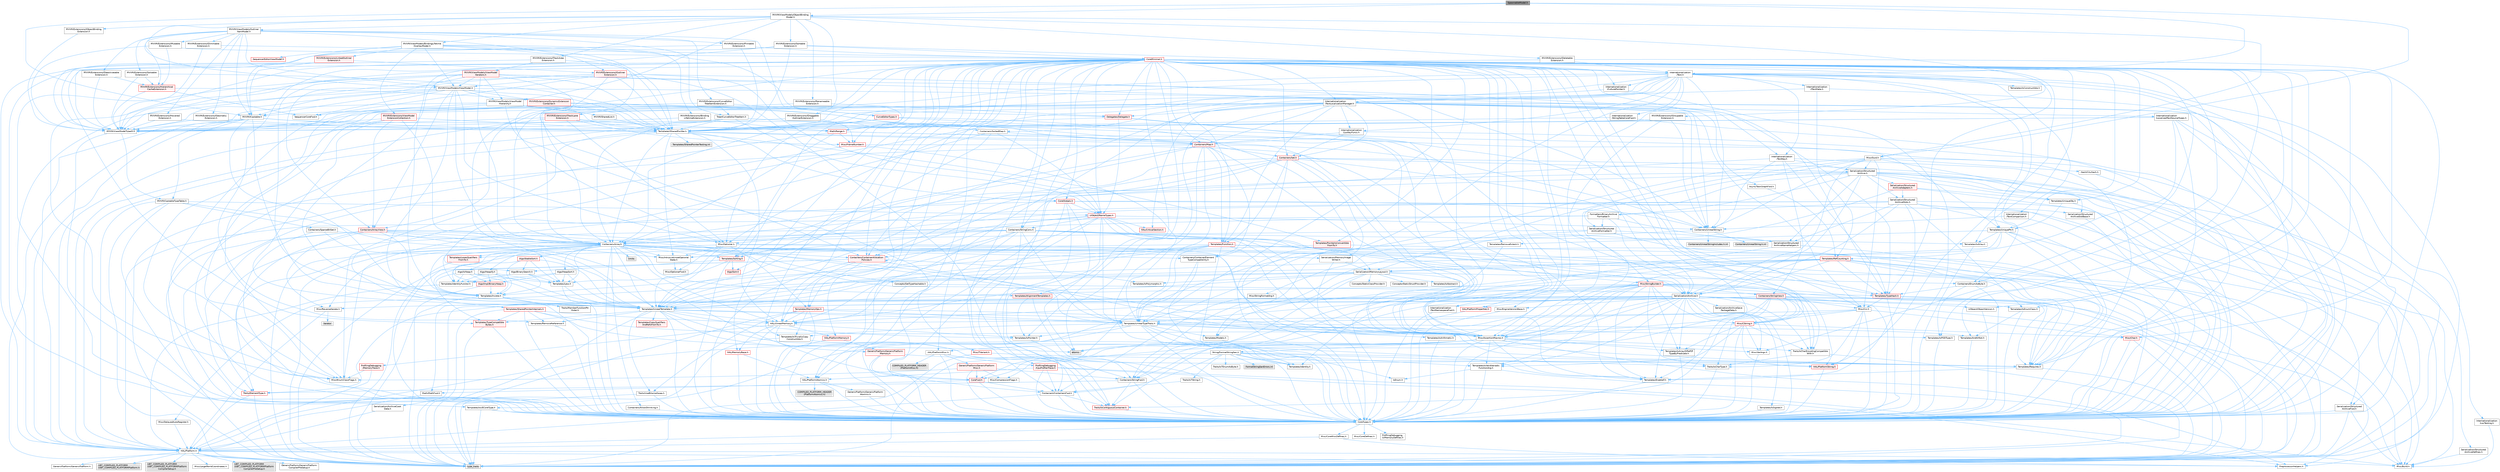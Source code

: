 digraph "SpawnableModel.h"
{
 // INTERACTIVE_SVG=YES
 // LATEX_PDF_SIZE
  bgcolor="transparent";
  edge [fontname=Helvetica,fontsize=10,labelfontname=Helvetica,labelfontsize=10];
  node [fontname=Helvetica,fontsize=10,shape=box,height=0.2,width=0.4];
  Node1 [id="Node000001",label="SpawnableModel.h",height=0.2,width=0.4,color="gray40", fillcolor="grey60", style="filled", fontcolor="black",tooltip=" "];
  Node1 -> Node2 [id="edge1_Node000001_Node000002",color="steelblue1",style="solid",tooltip=" "];
  Node2 [id="Node000002",label="Internationalization\l/Text.h",height=0.2,width=0.4,color="grey40", fillcolor="white", style="filled",URL="$d6/d35/Text_8h.html",tooltip=" "];
  Node2 -> Node3 [id="edge2_Node000002_Node000003",color="steelblue1",style="solid",tooltip=" "];
  Node3 [id="Node000003",label="CoreTypes.h",height=0.2,width=0.4,color="grey40", fillcolor="white", style="filled",URL="$dc/dec/CoreTypes_8h.html",tooltip=" "];
  Node3 -> Node4 [id="edge3_Node000003_Node000004",color="steelblue1",style="solid",tooltip=" "];
  Node4 [id="Node000004",label="HAL/Platform.h",height=0.2,width=0.4,color="grey40", fillcolor="white", style="filled",URL="$d9/dd0/Platform_8h.html",tooltip=" "];
  Node4 -> Node5 [id="edge4_Node000004_Node000005",color="steelblue1",style="solid",tooltip=" "];
  Node5 [id="Node000005",label="Misc/Build.h",height=0.2,width=0.4,color="grey40", fillcolor="white", style="filled",URL="$d3/dbb/Build_8h.html",tooltip=" "];
  Node4 -> Node6 [id="edge5_Node000004_Node000006",color="steelblue1",style="solid",tooltip=" "];
  Node6 [id="Node000006",label="Misc/LargeWorldCoordinates.h",height=0.2,width=0.4,color="grey40", fillcolor="white", style="filled",URL="$d2/dcb/LargeWorldCoordinates_8h.html",tooltip=" "];
  Node4 -> Node7 [id="edge6_Node000004_Node000007",color="steelblue1",style="solid",tooltip=" "];
  Node7 [id="Node000007",label="type_traits",height=0.2,width=0.4,color="grey60", fillcolor="#E0E0E0", style="filled",tooltip=" "];
  Node4 -> Node8 [id="edge7_Node000004_Node000008",color="steelblue1",style="solid",tooltip=" "];
  Node8 [id="Node000008",label="PreprocessorHelpers.h",height=0.2,width=0.4,color="grey40", fillcolor="white", style="filled",URL="$db/ddb/PreprocessorHelpers_8h.html",tooltip=" "];
  Node4 -> Node9 [id="edge8_Node000004_Node000009",color="steelblue1",style="solid",tooltip=" "];
  Node9 [id="Node000009",label="UBT_COMPILED_PLATFORM\l/UBT_COMPILED_PLATFORMPlatform\lCompilerPreSetup.h",height=0.2,width=0.4,color="grey60", fillcolor="#E0E0E0", style="filled",tooltip=" "];
  Node4 -> Node10 [id="edge9_Node000004_Node000010",color="steelblue1",style="solid",tooltip=" "];
  Node10 [id="Node000010",label="GenericPlatform/GenericPlatform\lCompilerPreSetup.h",height=0.2,width=0.4,color="grey40", fillcolor="white", style="filled",URL="$d9/dc8/GenericPlatformCompilerPreSetup_8h.html",tooltip=" "];
  Node4 -> Node11 [id="edge10_Node000004_Node000011",color="steelblue1",style="solid",tooltip=" "];
  Node11 [id="Node000011",label="GenericPlatform/GenericPlatform.h",height=0.2,width=0.4,color="grey40", fillcolor="white", style="filled",URL="$d6/d84/GenericPlatform_8h.html",tooltip=" "];
  Node4 -> Node12 [id="edge11_Node000004_Node000012",color="steelblue1",style="solid",tooltip=" "];
  Node12 [id="Node000012",label="UBT_COMPILED_PLATFORM\l/UBT_COMPILED_PLATFORMPlatform.h",height=0.2,width=0.4,color="grey60", fillcolor="#E0E0E0", style="filled",tooltip=" "];
  Node4 -> Node13 [id="edge12_Node000004_Node000013",color="steelblue1",style="solid",tooltip=" "];
  Node13 [id="Node000013",label="UBT_COMPILED_PLATFORM\l/UBT_COMPILED_PLATFORMPlatform\lCompilerSetup.h",height=0.2,width=0.4,color="grey60", fillcolor="#E0E0E0", style="filled",tooltip=" "];
  Node3 -> Node14 [id="edge13_Node000003_Node000014",color="steelblue1",style="solid",tooltip=" "];
  Node14 [id="Node000014",label="ProfilingDebugging\l/UMemoryDefines.h",height=0.2,width=0.4,color="grey40", fillcolor="white", style="filled",URL="$d2/da2/UMemoryDefines_8h.html",tooltip=" "];
  Node3 -> Node15 [id="edge14_Node000003_Node000015",color="steelblue1",style="solid",tooltip=" "];
  Node15 [id="Node000015",label="Misc/CoreMiscDefines.h",height=0.2,width=0.4,color="grey40", fillcolor="white", style="filled",URL="$da/d38/CoreMiscDefines_8h.html",tooltip=" "];
  Node15 -> Node4 [id="edge15_Node000015_Node000004",color="steelblue1",style="solid",tooltip=" "];
  Node15 -> Node8 [id="edge16_Node000015_Node000008",color="steelblue1",style="solid",tooltip=" "];
  Node3 -> Node16 [id="edge17_Node000003_Node000016",color="steelblue1",style="solid",tooltip=" "];
  Node16 [id="Node000016",label="Misc/CoreDefines.h",height=0.2,width=0.4,color="grey40", fillcolor="white", style="filled",URL="$d3/dd2/CoreDefines_8h.html",tooltip=" "];
  Node2 -> Node17 [id="edge18_Node000002_Node000017",color="steelblue1",style="solid",tooltip=" "];
  Node17 [id="Node000017",label="HAL/PlatformAtomics.h",height=0.2,width=0.4,color="grey40", fillcolor="white", style="filled",URL="$d3/d36/PlatformAtomics_8h.html",tooltip=" "];
  Node17 -> Node3 [id="edge19_Node000017_Node000003",color="steelblue1",style="solid",tooltip=" "];
  Node17 -> Node18 [id="edge20_Node000017_Node000018",color="steelblue1",style="solid",tooltip=" "];
  Node18 [id="Node000018",label="GenericPlatform/GenericPlatform\lAtomics.h",height=0.2,width=0.4,color="grey40", fillcolor="white", style="filled",URL="$da/d72/GenericPlatformAtomics_8h.html",tooltip=" "];
  Node18 -> Node3 [id="edge21_Node000018_Node000003",color="steelblue1",style="solid",tooltip=" "];
  Node17 -> Node19 [id="edge22_Node000017_Node000019",color="steelblue1",style="solid",tooltip=" "];
  Node19 [id="Node000019",label="COMPILED_PLATFORM_HEADER\l(PlatformAtomics.h)",height=0.2,width=0.4,color="grey60", fillcolor="#E0E0E0", style="filled",tooltip=" "];
  Node2 -> Node20 [id="edge23_Node000002_Node000020",color="steelblue1",style="solid",tooltip=" "];
  Node20 [id="Node000020",label="Misc/AssertionMacros.h",height=0.2,width=0.4,color="grey40", fillcolor="white", style="filled",URL="$d0/dfa/AssertionMacros_8h.html",tooltip=" "];
  Node20 -> Node3 [id="edge24_Node000020_Node000003",color="steelblue1",style="solid",tooltip=" "];
  Node20 -> Node4 [id="edge25_Node000020_Node000004",color="steelblue1",style="solid",tooltip=" "];
  Node20 -> Node21 [id="edge26_Node000020_Node000021",color="steelblue1",style="solid",tooltip=" "];
  Node21 [id="Node000021",label="HAL/PlatformMisc.h",height=0.2,width=0.4,color="grey40", fillcolor="white", style="filled",URL="$d0/df5/PlatformMisc_8h.html",tooltip=" "];
  Node21 -> Node3 [id="edge27_Node000021_Node000003",color="steelblue1",style="solid",tooltip=" "];
  Node21 -> Node22 [id="edge28_Node000021_Node000022",color="steelblue1",style="solid",tooltip=" "];
  Node22 [id="Node000022",label="GenericPlatform/GenericPlatform\lMisc.h",height=0.2,width=0.4,color="red", fillcolor="#FFF0F0", style="filled",URL="$db/d9a/GenericPlatformMisc_8h.html",tooltip=" "];
  Node22 -> Node23 [id="edge29_Node000022_Node000023",color="steelblue1",style="solid",tooltip=" "];
  Node23 [id="Node000023",label="Containers/StringFwd.h",height=0.2,width=0.4,color="grey40", fillcolor="white", style="filled",URL="$df/d37/StringFwd_8h.html",tooltip=" "];
  Node23 -> Node3 [id="edge30_Node000023_Node000003",color="steelblue1",style="solid",tooltip=" "];
  Node23 -> Node24 [id="edge31_Node000023_Node000024",color="steelblue1",style="solid",tooltip=" "];
  Node24 [id="Node000024",label="Traits/ElementType.h",height=0.2,width=0.4,color="red", fillcolor="#FFF0F0", style="filled",URL="$d5/d4f/ElementType_8h.html",tooltip=" "];
  Node24 -> Node4 [id="edge32_Node000024_Node000004",color="steelblue1",style="solid",tooltip=" "];
  Node24 -> Node7 [id="edge33_Node000024_Node000007",color="steelblue1",style="solid",tooltip=" "];
  Node23 -> Node26 [id="edge34_Node000023_Node000026",color="steelblue1",style="solid",tooltip=" "];
  Node26 [id="Node000026",label="Traits/IsContiguousContainer.h",height=0.2,width=0.4,color="red", fillcolor="#FFF0F0", style="filled",URL="$d5/d3c/IsContiguousContainer_8h.html",tooltip=" "];
  Node26 -> Node3 [id="edge35_Node000026_Node000003",color="steelblue1",style="solid",tooltip=" "];
  Node22 -> Node28 [id="edge36_Node000022_Node000028",color="steelblue1",style="solid",tooltip=" "];
  Node28 [id="Node000028",label="CoreFwd.h",height=0.2,width=0.4,color="red", fillcolor="#FFF0F0", style="filled",URL="$d1/d1e/CoreFwd_8h.html",tooltip=" "];
  Node28 -> Node3 [id="edge37_Node000028_Node000003",color="steelblue1",style="solid",tooltip=" "];
  Node28 -> Node29 [id="edge38_Node000028_Node000029",color="steelblue1",style="solid",tooltip=" "];
  Node29 [id="Node000029",label="Containers/ContainersFwd.h",height=0.2,width=0.4,color="grey40", fillcolor="white", style="filled",URL="$d4/d0a/ContainersFwd_8h.html",tooltip=" "];
  Node29 -> Node4 [id="edge39_Node000029_Node000004",color="steelblue1",style="solid",tooltip=" "];
  Node29 -> Node3 [id="edge40_Node000029_Node000003",color="steelblue1",style="solid",tooltip=" "];
  Node29 -> Node26 [id="edge41_Node000029_Node000026",color="steelblue1",style="solid",tooltip=" "];
  Node28 -> Node30 [id="edge42_Node000028_Node000030",color="steelblue1",style="solid",tooltip=" "];
  Node30 [id="Node000030",label="Math/MathFwd.h",height=0.2,width=0.4,color="grey40", fillcolor="white", style="filled",URL="$d2/d10/MathFwd_8h.html",tooltip=" "];
  Node30 -> Node4 [id="edge43_Node000030_Node000004",color="steelblue1",style="solid",tooltip=" "];
  Node22 -> Node3 [id="edge44_Node000022_Node000003",color="steelblue1",style="solid",tooltip=" "];
  Node22 -> Node44 [id="edge45_Node000022_Node000044",color="steelblue1",style="solid",tooltip=" "];
  Node44 [id="Node000044",label="Misc/CompressionFlags.h",height=0.2,width=0.4,color="grey40", fillcolor="white", style="filled",URL="$d9/d76/CompressionFlags_8h.html",tooltip=" "];
  Node22 -> Node45 [id="edge46_Node000022_Node000045",color="steelblue1",style="solid",tooltip=" "];
  Node45 [id="Node000045",label="Misc/EnumClassFlags.h",height=0.2,width=0.4,color="grey40", fillcolor="white", style="filled",URL="$d8/de7/EnumClassFlags_8h.html",tooltip=" "];
  Node21 -> Node48 [id="edge47_Node000021_Node000048",color="steelblue1",style="solid",tooltip=" "];
  Node48 [id="Node000048",label="COMPILED_PLATFORM_HEADER\l(PlatformMisc.h)",height=0.2,width=0.4,color="grey60", fillcolor="#E0E0E0", style="filled",tooltip=" "];
  Node21 -> Node49 [id="edge48_Node000021_Node000049",color="steelblue1",style="solid",tooltip=" "];
  Node49 [id="Node000049",label="ProfilingDebugging\l/CpuProfilerTrace.h",height=0.2,width=0.4,color="red", fillcolor="#FFF0F0", style="filled",URL="$da/dcb/CpuProfilerTrace_8h.html",tooltip=" "];
  Node49 -> Node3 [id="edge49_Node000049_Node000003",color="steelblue1",style="solid",tooltip=" "];
  Node49 -> Node29 [id="edge50_Node000049_Node000029",color="steelblue1",style="solid",tooltip=" "];
  Node49 -> Node17 [id="edge51_Node000049_Node000017",color="steelblue1",style="solid",tooltip=" "];
  Node49 -> Node8 [id="edge52_Node000049_Node000008",color="steelblue1",style="solid",tooltip=" "];
  Node49 -> Node5 [id="edge53_Node000049_Node000005",color="steelblue1",style="solid",tooltip=" "];
  Node20 -> Node8 [id="edge54_Node000020_Node000008",color="steelblue1",style="solid",tooltip=" "];
  Node20 -> Node54 [id="edge55_Node000020_Node000054",color="steelblue1",style="solid",tooltip=" "];
  Node54 [id="Node000054",label="Templates/EnableIf.h",height=0.2,width=0.4,color="grey40", fillcolor="white", style="filled",URL="$d7/d60/EnableIf_8h.html",tooltip=" "];
  Node54 -> Node3 [id="edge56_Node000054_Node000003",color="steelblue1",style="solid",tooltip=" "];
  Node20 -> Node55 [id="edge57_Node000020_Node000055",color="steelblue1",style="solid",tooltip=" "];
  Node55 [id="Node000055",label="Templates/IsArrayOrRefOf\lTypeByPredicate.h",height=0.2,width=0.4,color="grey40", fillcolor="white", style="filled",URL="$d6/da1/IsArrayOrRefOfTypeByPredicate_8h.html",tooltip=" "];
  Node55 -> Node3 [id="edge58_Node000055_Node000003",color="steelblue1",style="solid",tooltip=" "];
  Node20 -> Node56 [id="edge59_Node000020_Node000056",color="steelblue1",style="solid",tooltip=" "];
  Node56 [id="Node000056",label="Templates/IsValidVariadic\lFunctionArg.h",height=0.2,width=0.4,color="grey40", fillcolor="white", style="filled",URL="$d0/dc8/IsValidVariadicFunctionArg_8h.html",tooltip=" "];
  Node56 -> Node3 [id="edge60_Node000056_Node000003",color="steelblue1",style="solid",tooltip=" "];
  Node56 -> Node57 [id="edge61_Node000056_Node000057",color="steelblue1",style="solid",tooltip=" "];
  Node57 [id="Node000057",label="IsEnum.h",height=0.2,width=0.4,color="grey40", fillcolor="white", style="filled",URL="$d4/de5/IsEnum_8h.html",tooltip=" "];
  Node56 -> Node7 [id="edge62_Node000056_Node000007",color="steelblue1",style="solid",tooltip=" "];
  Node20 -> Node58 [id="edge63_Node000020_Node000058",color="steelblue1",style="solid",tooltip=" "];
  Node58 [id="Node000058",label="Traits/IsCharEncodingCompatible\lWith.h",height=0.2,width=0.4,color="grey40", fillcolor="white", style="filled",URL="$df/dd1/IsCharEncodingCompatibleWith_8h.html",tooltip=" "];
  Node58 -> Node7 [id="edge64_Node000058_Node000007",color="steelblue1",style="solid",tooltip=" "];
  Node58 -> Node59 [id="edge65_Node000058_Node000059",color="steelblue1",style="solid",tooltip=" "];
  Node59 [id="Node000059",label="Traits/IsCharType.h",height=0.2,width=0.4,color="grey40", fillcolor="white", style="filled",URL="$db/d51/IsCharType_8h.html",tooltip=" "];
  Node59 -> Node3 [id="edge66_Node000059_Node000003",color="steelblue1",style="solid",tooltip=" "];
  Node20 -> Node60 [id="edge67_Node000020_Node000060",color="steelblue1",style="solid",tooltip=" "];
  Node60 [id="Node000060",label="Misc/VarArgs.h",height=0.2,width=0.4,color="grey40", fillcolor="white", style="filled",URL="$d5/d6f/VarArgs_8h.html",tooltip=" "];
  Node60 -> Node3 [id="edge68_Node000060_Node000003",color="steelblue1",style="solid",tooltip=" "];
  Node20 -> Node61 [id="edge69_Node000020_Node000061",color="steelblue1",style="solid",tooltip=" "];
  Node61 [id="Node000061",label="String/FormatStringSan.h",height=0.2,width=0.4,color="grey40", fillcolor="white", style="filled",URL="$d3/d8b/FormatStringSan_8h.html",tooltip=" "];
  Node61 -> Node7 [id="edge70_Node000061_Node000007",color="steelblue1",style="solid",tooltip=" "];
  Node61 -> Node3 [id="edge71_Node000061_Node000003",color="steelblue1",style="solid",tooltip=" "];
  Node61 -> Node62 [id="edge72_Node000061_Node000062",color="steelblue1",style="solid",tooltip=" "];
  Node62 [id="Node000062",label="Templates/Requires.h",height=0.2,width=0.4,color="grey40", fillcolor="white", style="filled",URL="$dc/d96/Requires_8h.html",tooltip=" "];
  Node62 -> Node54 [id="edge73_Node000062_Node000054",color="steelblue1",style="solid",tooltip=" "];
  Node62 -> Node7 [id="edge74_Node000062_Node000007",color="steelblue1",style="solid",tooltip=" "];
  Node61 -> Node63 [id="edge75_Node000061_Node000063",color="steelblue1",style="solid",tooltip=" "];
  Node63 [id="Node000063",label="Templates/Identity.h",height=0.2,width=0.4,color="grey40", fillcolor="white", style="filled",URL="$d0/dd5/Identity_8h.html",tooltip=" "];
  Node61 -> Node56 [id="edge76_Node000061_Node000056",color="steelblue1",style="solid",tooltip=" "];
  Node61 -> Node59 [id="edge77_Node000061_Node000059",color="steelblue1",style="solid",tooltip=" "];
  Node61 -> Node64 [id="edge78_Node000061_Node000064",color="steelblue1",style="solid",tooltip=" "];
  Node64 [id="Node000064",label="Traits/IsTEnumAsByte.h",height=0.2,width=0.4,color="grey40", fillcolor="white", style="filled",URL="$d1/de6/IsTEnumAsByte_8h.html",tooltip=" "];
  Node61 -> Node65 [id="edge79_Node000061_Node000065",color="steelblue1",style="solid",tooltip=" "];
  Node65 [id="Node000065",label="Traits/IsTString.h",height=0.2,width=0.4,color="grey40", fillcolor="white", style="filled",URL="$d0/df8/IsTString_8h.html",tooltip=" "];
  Node65 -> Node29 [id="edge80_Node000065_Node000029",color="steelblue1",style="solid",tooltip=" "];
  Node61 -> Node29 [id="edge81_Node000061_Node000029",color="steelblue1",style="solid",tooltip=" "];
  Node61 -> Node66 [id="edge82_Node000061_Node000066",color="steelblue1",style="solid",tooltip=" "];
  Node66 [id="Node000066",label="FormatStringSanErrors.inl",height=0.2,width=0.4,color="grey60", fillcolor="#E0E0E0", style="filled",tooltip=" "];
  Node20 -> Node67 [id="edge83_Node000020_Node000067",color="steelblue1",style="solid",tooltip=" "];
  Node67 [id="Node000067",label="atomic",height=0.2,width=0.4,color="grey60", fillcolor="#E0E0E0", style="filled",tooltip=" "];
  Node2 -> Node45 [id="edge84_Node000002_Node000045",color="steelblue1",style="solid",tooltip=" "];
  Node2 -> Node68 [id="edge85_Node000002_Node000068",color="steelblue1",style="solid",tooltip=" "];
  Node68 [id="Node000068",label="Templates/UnrealTypeTraits.h",height=0.2,width=0.4,color="grey40", fillcolor="white", style="filled",URL="$d2/d2d/UnrealTypeTraits_8h.html",tooltip=" "];
  Node68 -> Node3 [id="edge86_Node000068_Node000003",color="steelblue1",style="solid",tooltip=" "];
  Node68 -> Node69 [id="edge87_Node000068_Node000069",color="steelblue1",style="solid",tooltip=" "];
  Node69 [id="Node000069",label="Templates/IsPointer.h",height=0.2,width=0.4,color="grey40", fillcolor="white", style="filled",URL="$d7/d05/IsPointer_8h.html",tooltip=" "];
  Node69 -> Node3 [id="edge88_Node000069_Node000003",color="steelblue1",style="solid",tooltip=" "];
  Node68 -> Node20 [id="edge89_Node000068_Node000020",color="steelblue1",style="solid",tooltip=" "];
  Node68 -> Node70 [id="edge90_Node000068_Node000070",color="steelblue1",style="solid",tooltip=" "];
  Node70 [id="Node000070",label="Templates/AndOrNot.h",height=0.2,width=0.4,color="grey40", fillcolor="white", style="filled",URL="$db/d0a/AndOrNot_8h.html",tooltip=" "];
  Node70 -> Node3 [id="edge91_Node000070_Node000003",color="steelblue1",style="solid",tooltip=" "];
  Node68 -> Node54 [id="edge92_Node000068_Node000054",color="steelblue1",style="solid",tooltip=" "];
  Node68 -> Node71 [id="edge93_Node000068_Node000071",color="steelblue1",style="solid",tooltip=" "];
  Node71 [id="Node000071",label="Templates/IsArithmetic.h",height=0.2,width=0.4,color="grey40", fillcolor="white", style="filled",URL="$d2/d5d/IsArithmetic_8h.html",tooltip=" "];
  Node71 -> Node3 [id="edge94_Node000071_Node000003",color="steelblue1",style="solid",tooltip=" "];
  Node68 -> Node57 [id="edge95_Node000068_Node000057",color="steelblue1",style="solid",tooltip=" "];
  Node68 -> Node72 [id="edge96_Node000068_Node000072",color="steelblue1",style="solid",tooltip=" "];
  Node72 [id="Node000072",label="Templates/Models.h",height=0.2,width=0.4,color="grey40", fillcolor="white", style="filled",URL="$d3/d0c/Models_8h.html",tooltip=" "];
  Node72 -> Node63 [id="edge97_Node000072_Node000063",color="steelblue1",style="solid",tooltip=" "];
  Node68 -> Node73 [id="edge98_Node000068_Node000073",color="steelblue1",style="solid",tooltip=" "];
  Node73 [id="Node000073",label="Templates/IsPODType.h",height=0.2,width=0.4,color="grey40", fillcolor="white", style="filled",URL="$d7/db1/IsPODType_8h.html",tooltip=" "];
  Node73 -> Node3 [id="edge99_Node000073_Node000003",color="steelblue1",style="solid",tooltip=" "];
  Node68 -> Node74 [id="edge100_Node000068_Node000074",color="steelblue1",style="solid",tooltip=" "];
  Node74 [id="Node000074",label="Templates/IsUECoreType.h",height=0.2,width=0.4,color="grey40", fillcolor="white", style="filled",URL="$d1/db8/IsUECoreType_8h.html",tooltip=" "];
  Node74 -> Node3 [id="edge101_Node000074_Node000003",color="steelblue1",style="solid",tooltip=" "];
  Node74 -> Node7 [id="edge102_Node000074_Node000007",color="steelblue1",style="solid",tooltip=" "];
  Node68 -> Node75 [id="edge103_Node000068_Node000075",color="steelblue1",style="solid",tooltip=" "];
  Node75 [id="Node000075",label="Templates/IsTriviallyCopy\lConstructible.h",height=0.2,width=0.4,color="grey40", fillcolor="white", style="filled",URL="$d3/d78/IsTriviallyCopyConstructible_8h.html",tooltip=" "];
  Node75 -> Node3 [id="edge104_Node000075_Node000003",color="steelblue1",style="solid",tooltip=" "];
  Node75 -> Node7 [id="edge105_Node000075_Node000007",color="steelblue1",style="solid",tooltip=" "];
  Node2 -> Node76 [id="edge106_Node000002_Node000076",color="steelblue1",style="solid",tooltip=" "];
  Node76 [id="Node000076",label="Containers/Array.h",height=0.2,width=0.4,color="grey40", fillcolor="white", style="filled",URL="$df/dd0/Array_8h.html",tooltip=" "];
  Node76 -> Node3 [id="edge107_Node000076_Node000003",color="steelblue1",style="solid",tooltip=" "];
  Node76 -> Node20 [id="edge108_Node000076_Node000020",color="steelblue1",style="solid",tooltip=" "];
  Node76 -> Node77 [id="edge109_Node000076_Node000077",color="steelblue1",style="solid",tooltip=" "];
  Node77 [id="Node000077",label="Misc/IntrusiveUnsetOptional\lState.h",height=0.2,width=0.4,color="grey40", fillcolor="white", style="filled",URL="$d2/d0a/IntrusiveUnsetOptionalState_8h.html",tooltip=" "];
  Node77 -> Node78 [id="edge110_Node000077_Node000078",color="steelblue1",style="solid",tooltip=" "];
  Node78 [id="Node000078",label="Misc/OptionalFwd.h",height=0.2,width=0.4,color="grey40", fillcolor="white", style="filled",URL="$dc/d50/OptionalFwd_8h.html",tooltip=" "];
  Node76 -> Node79 [id="edge111_Node000076_Node000079",color="steelblue1",style="solid",tooltip=" "];
  Node79 [id="Node000079",label="Misc/ReverseIterate.h",height=0.2,width=0.4,color="grey40", fillcolor="white", style="filled",URL="$db/de3/ReverseIterate_8h.html",tooltip=" "];
  Node79 -> Node4 [id="edge112_Node000079_Node000004",color="steelblue1",style="solid",tooltip=" "];
  Node79 -> Node80 [id="edge113_Node000079_Node000080",color="steelblue1",style="solid",tooltip=" "];
  Node80 [id="Node000080",label="iterator",height=0.2,width=0.4,color="grey60", fillcolor="#E0E0E0", style="filled",tooltip=" "];
  Node76 -> Node81 [id="edge114_Node000076_Node000081",color="steelblue1",style="solid",tooltip=" "];
  Node81 [id="Node000081",label="HAL/UnrealMemory.h",height=0.2,width=0.4,color="grey40", fillcolor="white", style="filled",URL="$d9/d96/UnrealMemory_8h.html",tooltip=" "];
  Node81 -> Node3 [id="edge115_Node000081_Node000003",color="steelblue1",style="solid",tooltip=" "];
  Node81 -> Node82 [id="edge116_Node000081_Node000082",color="steelblue1",style="solid",tooltip=" "];
  Node82 [id="Node000082",label="GenericPlatform/GenericPlatform\lMemory.h",height=0.2,width=0.4,color="red", fillcolor="#FFF0F0", style="filled",URL="$dd/d22/GenericPlatformMemory_8h.html",tooltip=" "];
  Node82 -> Node28 [id="edge117_Node000082_Node000028",color="steelblue1",style="solid",tooltip=" "];
  Node82 -> Node3 [id="edge118_Node000082_Node000003",color="steelblue1",style="solid",tooltip=" "];
  Node82 -> Node83 [id="edge119_Node000082_Node000083",color="steelblue1",style="solid",tooltip=" "];
  Node83 [id="Node000083",label="HAL/PlatformString.h",height=0.2,width=0.4,color="red", fillcolor="#FFF0F0", style="filled",URL="$db/db5/PlatformString_8h.html",tooltip=" "];
  Node83 -> Node3 [id="edge120_Node000083_Node000003",color="steelblue1",style="solid",tooltip=" "];
  Node81 -> Node85 [id="edge121_Node000081_Node000085",color="steelblue1",style="solid",tooltip=" "];
  Node85 [id="Node000085",label="HAL/MemoryBase.h",height=0.2,width=0.4,color="red", fillcolor="#FFF0F0", style="filled",URL="$d6/d9f/MemoryBase_8h.html",tooltip=" "];
  Node85 -> Node3 [id="edge122_Node000085_Node000003",color="steelblue1",style="solid",tooltip=" "];
  Node85 -> Node17 [id="edge123_Node000085_Node000017",color="steelblue1",style="solid",tooltip=" "];
  Node81 -> Node96 [id="edge124_Node000081_Node000096",color="steelblue1",style="solid",tooltip=" "];
  Node96 [id="Node000096",label="HAL/PlatformMemory.h",height=0.2,width=0.4,color="red", fillcolor="#FFF0F0", style="filled",URL="$de/d68/PlatformMemory_8h.html",tooltip=" "];
  Node96 -> Node3 [id="edge125_Node000096_Node000003",color="steelblue1",style="solid",tooltip=" "];
  Node96 -> Node82 [id="edge126_Node000096_Node000082",color="steelblue1",style="solid",tooltip=" "];
  Node81 -> Node98 [id="edge127_Node000081_Node000098",color="steelblue1",style="solid",tooltip=" "];
  Node98 [id="Node000098",label="ProfilingDebugging\l/MemoryTrace.h",height=0.2,width=0.4,color="red", fillcolor="#FFF0F0", style="filled",URL="$da/dd7/MemoryTrace_8h.html",tooltip=" "];
  Node98 -> Node4 [id="edge128_Node000098_Node000004",color="steelblue1",style="solid",tooltip=" "];
  Node98 -> Node45 [id="edge129_Node000098_Node000045",color="steelblue1",style="solid",tooltip=" "];
  Node81 -> Node69 [id="edge130_Node000081_Node000069",color="steelblue1",style="solid",tooltip=" "];
  Node76 -> Node68 [id="edge131_Node000076_Node000068",color="steelblue1",style="solid",tooltip=" "];
  Node76 -> Node99 [id="edge132_Node000076_Node000099",color="steelblue1",style="solid",tooltip=" "];
  Node99 [id="Node000099",label="Templates/UnrealTemplate.h",height=0.2,width=0.4,color="grey40", fillcolor="white", style="filled",URL="$d4/d24/UnrealTemplate_8h.html",tooltip=" "];
  Node99 -> Node3 [id="edge133_Node000099_Node000003",color="steelblue1",style="solid",tooltip=" "];
  Node99 -> Node69 [id="edge134_Node000099_Node000069",color="steelblue1",style="solid",tooltip=" "];
  Node99 -> Node81 [id="edge135_Node000099_Node000081",color="steelblue1",style="solid",tooltip=" "];
  Node99 -> Node100 [id="edge136_Node000099_Node000100",color="steelblue1",style="solid",tooltip=" "];
  Node100 [id="Node000100",label="Templates/CopyQualifiers\lAndRefsFromTo.h",height=0.2,width=0.4,color="red", fillcolor="#FFF0F0", style="filled",URL="$d3/db3/CopyQualifiersAndRefsFromTo_8h.html",tooltip=" "];
  Node99 -> Node68 [id="edge137_Node000099_Node000068",color="steelblue1",style="solid",tooltip=" "];
  Node99 -> Node102 [id="edge138_Node000099_Node000102",color="steelblue1",style="solid",tooltip=" "];
  Node102 [id="Node000102",label="Templates/RemoveReference.h",height=0.2,width=0.4,color="grey40", fillcolor="white", style="filled",URL="$da/dbe/RemoveReference_8h.html",tooltip=" "];
  Node102 -> Node3 [id="edge139_Node000102_Node000003",color="steelblue1",style="solid",tooltip=" "];
  Node99 -> Node62 [id="edge140_Node000099_Node000062",color="steelblue1",style="solid",tooltip=" "];
  Node99 -> Node103 [id="edge141_Node000099_Node000103",color="steelblue1",style="solid",tooltip=" "];
  Node103 [id="Node000103",label="Templates/TypeCompatible\lBytes.h",height=0.2,width=0.4,color="red", fillcolor="#FFF0F0", style="filled",URL="$df/d0a/TypeCompatibleBytes_8h.html",tooltip=" "];
  Node103 -> Node3 [id="edge142_Node000103_Node000003",color="steelblue1",style="solid",tooltip=" "];
  Node103 -> Node7 [id="edge143_Node000103_Node000007",color="steelblue1",style="solid",tooltip=" "];
  Node99 -> Node63 [id="edge144_Node000099_Node000063",color="steelblue1",style="solid",tooltip=" "];
  Node99 -> Node26 [id="edge145_Node000099_Node000026",color="steelblue1",style="solid",tooltip=" "];
  Node99 -> Node104 [id="edge146_Node000099_Node000104",color="steelblue1",style="solid",tooltip=" "];
  Node104 [id="Node000104",label="Traits/UseBitwiseSwap.h",height=0.2,width=0.4,color="grey40", fillcolor="white", style="filled",URL="$db/df3/UseBitwiseSwap_8h.html",tooltip=" "];
  Node104 -> Node3 [id="edge147_Node000104_Node000003",color="steelblue1",style="solid",tooltip=" "];
  Node104 -> Node7 [id="edge148_Node000104_Node000007",color="steelblue1",style="solid",tooltip=" "];
  Node99 -> Node7 [id="edge149_Node000099_Node000007",color="steelblue1",style="solid",tooltip=" "];
  Node76 -> Node105 [id="edge150_Node000076_Node000105",color="steelblue1",style="solid",tooltip=" "];
  Node105 [id="Node000105",label="Containers/AllowShrinking.h",height=0.2,width=0.4,color="grey40", fillcolor="white", style="filled",URL="$d7/d1a/AllowShrinking_8h.html",tooltip=" "];
  Node105 -> Node3 [id="edge151_Node000105_Node000003",color="steelblue1",style="solid",tooltip=" "];
  Node76 -> Node106 [id="edge152_Node000076_Node000106",color="steelblue1",style="solid",tooltip=" "];
  Node106 [id="Node000106",label="Containers/ContainerAllocation\lPolicies.h",height=0.2,width=0.4,color="red", fillcolor="#FFF0F0", style="filled",URL="$d7/dff/ContainerAllocationPolicies_8h.html",tooltip=" "];
  Node106 -> Node3 [id="edge153_Node000106_Node000003",color="steelblue1",style="solid",tooltip=" "];
  Node106 -> Node106 [id="edge154_Node000106_Node000106",color="steelblue1",style="solid",tooltip=" "];
  Node106 -> Node81 [id="edge155_Node000106_Node000081",color="steelblue1",style="solid",tooltip=" "];
  Node106 -> Node20 [id="edge156_Node000106_Node000020",color="steelblue1",style="solid",tooltip=" "];
  Node106 -> Node116 [id="edge157_Node000106_Node000116",color="steelblue1",style="solid",tooltip=" "];
  Node116 [id="Node000116",label="Templates/IsPolymorphic.h",height=0.2,width=0.4,color="grey40", fillcolor="white", style="filled",URL="$dc/d20/IsPolymorphic_8h.html",tooltip=" "];
  Node106 -> Node117 [id="edge158_Node000106_Node000117",color="steelblue1",style="solid",tooltip=" "];
  Node117 [id="Node000117",label="Templates/MemoryOps.h",height=0.2,width=0.4,color="red", fillcolor="#FFF0F0", style="filled",URL="$db/dea/MemoryOps_8h.html",tooltip=" "];
  Node117 -> Node3 [id="edge159_Node000117_Node000003",color="steelblue1",style="solid",tooltip=" "];
  Node117 -> Node81 [id="edge160_Node000117_Node000081",color="steelblue1",style="solid",tooltip=" "];
  Node117 -> Node75 [id="edge161_Node000117_Node000075",color="steelblue1",style="solid",tooltip=" "];
  Node117 -> Node62 [id="edge162_Node000117_Node000062",color="steelblue1",style="solid",tooltip=" "];
  Node117 -> Node68 [id="edge163_Node000117_Node000068",color="steelblue1",style="solid",tooltip=" "];
  Node117 -> Node104 [id="edge164_Node000117_Node000104",color="steelblue1",style="solid",tooltip=" "];
  Node117 -> Node7 [id="edge165_Node000117_Node000007",color="steelblue1",style="solid",tooltip=" "];
  Node106 -> Node103 [id="edge166_Node000106_Node000103",color="steelblue1",style="solid",tooltip=" "];
  Node106 -> Node7 [id="edge167_Node000106_Node000007",color="steelblue1",style="solid",tooltip=" "];
  Node76 -> Node118 [id="edge168_Node000076_Node000118",color="steelblue1",style="solid",tooltip=" "];
  Node118 [id="Node000118",label="Containers/ContainerElement\lTypeCompatibility.h",height=0.2,width=0.4,color="grey40", fillcolor="white", style="filled",URL="$df/ddf/ContainerElementTypeCompatibility_8h.html",tooltip=" "];
  Node118 -> Node3 [id="edge169_Node000118_Node000003",color="steelblue1",style="solid",tooltip=" "];
  Node118 -> Node68 [id="edge170_Node000118_Node000068",color="steelblue1",style="solid",tooltip=" "];
  Node76 -> Node119 [id="edge171_Node000076_Node000119",color="steelblue1",style="solid",tooltip=" "];
  Node119 [id="Node000119",label="Serialization/Archive.h",height=0.2,width=0.4,color="grey40", fillcolor="white", style="filled",URL="$d7/d3b/Archive_8h.html",tooltip=" "];
  Node119 -> Node28 [id="edge172_Node000119_Node000028",color="steelblue1",style="solid",tooltip=" "];
  Node119 -> Node3 [id="edge173_Node000119_Node000003",color="steelblue1",style="solid",tooltip=" "];
  Node119 -> Node120 [id="edge174_Node000119_Node000120",color="steelblue1",style="solid",tooltip=" "];
  Node120 [id="Node000120",label="HAL/PlatformProperties.h",height=0.2,width=0.4,color="red", fillcolor="#FFF0F0", style="filled",URL="$d9/db0/PlatformProperties_8h.html",tooltip=" "];
  Node120 -> Node3 [id="edge175_Node000120_Node000003",color="steelblue1",style="solid",tooltip=" "];
  Node119 -> Node123 [id="edge176_Node000119_Node000123",color="steelblue1",style="solid",tooltip=" "];
  Node123 [id="Node000123",label="Internationalization\l/TextNamespaceFwd.h",height=0.2,width=0.4,color="grey40", fillcolor="white", style="filled",URL="$d8/d97/TextNamespaceFwd_8h.html",tooltip=" "];
  Node123 -> Node3 [id="edge177_Node000123_Node000003",color="steelblue1",style="solid",tooltip=" "];
  Node119 -> Node30 [id="edge178_Node000119_Node000030",color="steelblue1",style="solid",tooltip=" "];
  Node119 -> Node20 [id="edge179_Node000119_Node000020",color="steelblue1",style="solid",tooltip=" "];
  Node119 -> Node5 [id="edge180_Node000119_Node000005",color="steelblue1",style="solid",tooltip=" "];
  Node119 -> Node44 [id="edge181_Node000119_Node000044",color="steelblue1",style="solid",tooltip=" "];
  Node119 -> Node124 [id="edge182_Node000119_Node000124",color="steelblue1",style="solid",tooltip=" "];
  Node124 [id="Node000124",label="Misc/EngineVersionBase.h",height=0.2,width=0.4,color="grey40", fillcolor="white", style="filled",URL="$d5/d2b/EngineVersionBase_8h.html",tooltip=" "];
  Node124 -> Node3 [id="edge183_Node000124_Node000003",color="steelblue1",style="solid",tooltip=" "];
  Node119 -> Node60 [id="edge184_Node000119_Node000060",color="steelblue1",style="solid",tooltip=" "];
  Node119 -> Node125 [id="edge185_Node000119_Node000125",color="steelblue1",style="solid",tooltip=" "];
  Node125 [id="Node000125",label="Serialization/ArchiveCook\lData.h",height=0.2,width=0.4,color="grey40", fillcolor="white", style="filled",URL="$dc/db6/ArchiveCookData_8h.html",tooltip=" "];
  Node125 -> Node4 [id="edge186_Node000125_Node000004",color="steelblue1",style="solid",tooltip=" "];
  Node119 -> Node126 [id="edge187_Node000119_Node000126",color="steelblue1",style="solid",tooltip=" "];
  Node126 [id="Node000126",label="Serialization/ArchiveSave\lPackageData.h",height=0.2,width=0.4,color="grey40", fillcolor="white", style="filled",URL="$d1/d37/ArchiveSavePackageData_8h.html",tooltip=" "];
  Node119 -> Node54 [id="edge188_Node000119_Node000054",color="steelblue1",style="solid",tooltip=" "];
  Node119 -> Node55 [id="edge189_Node000119_Node000055",color="steelblue1",style="solid",tooltip=" "];
  Node119 -> Node127 [id="edge190_Node000119_Node000127",color="steelblue1",style="solid",tooltip=" "];
  Node127 [id="Node000127",label="Templates/IsEnumClass.h",height=0.2,width=0.4,color="grey40", fillcolor="white", style="filled",URL="$d7/d15/IsEnumClass_8h.html",tooltip=" "];
  Node127 -> Node3 [id="edge191_Node000127_Node000003",color="steelblue1",style="solid",tooltip=" "];
  Node127 -> Node70 [id="edge192_Node000127_Node000070",color="steelblue1",style="solid",tooltip=" "];
  Node119 -> Node113 [id="edge193_Node000119_Node000113",color="steelblue1",style="solid",tooltip=" "];
  Node113 [id="Node000113",label="Templates/IsSigned.h",height=0.2,width=0.4,color="grey40", fillcolor="white", style="filled",URL="$d8/dd8/IsSigned_8h.html",tooltip=" "];
  Node113 -> Node3 [id="edge194_Node000113_Node000003",color="steelblue1",style="solid",tooltip=" "];
  Node119 -> Node56 [id="edge195_Node000119_Node000056",color="steelblue1",style="solid",tooltip=" "];
  Node119 -> Node99 [id="edge196_Node000119_Node000099",color="steelblue1",style="solid",tooltip=" "];
  Node119 -> Node58 [id="edge197_Node000119_Node000058",color="steelblue1",style="solid",tooltip=" "];
  Node119 -> Node128 [id="edge198_Node000119_Node000128",color="steelblue1",style="solid",tooltip=" "];
  Node128 [id="Node000128",label="UObject/ObjectVersion.h",height=0.2,width=0.4,color="grey40", fillcolor="white", style="filled",URL="$da/d63/ObjectVersion_8h.html",tooltip=" "];
  Node128 -> Node3 [id="edge199_Node000128_Node000003",color="steelblue1",style="solid",tooltip=" "];
  Node76 -> Node129 [id="edge200_Node000076_Node000129",color="steelblue1",style="solid",tooltip=" "];
  Node129 [id="Node000129",label="Serialization/MemoryImage\lWriter.h",height=0.2,width=0.4,color="grey40", fillcolor="white", style="filled",URL="$d0/d08/MemoryImageWriter_8h.html",tooltip=" "];
  Node129 -> Node3 [id="edge201_Node000129_Node000003",color="steelblue1",style="solid",tooltip=" "];
  Node129 -> Node130 [id="edge202_Node000129_Node000130",color="steelblue1",style="solid",tooltip=" "];
  Node130 [id="Node000130",label="Serialization/MemoryLayout.h",height=0.2,width=0.4,color="grey40", fillcolor="white", style="filled",URL="$d7/d66/MemoryLayout_8h.html",tooltip=" "];
  Node130 -> Node131 [id="edge203_Node000130_Node000131",color="steelblue1",style="solid",tooltip=" "];
  Node131 [id="Node000131",label="Concepts/StaticClassProvider.h",height=0.2,width=0.4,color="grey40", fillcolor="white", style="filled",URL="$dd/d83/StaticClassProvider_8h.html",tooltip=" "];
  Node130 -> Node132 [id="edge204_Node000130_Node000132",color="steelblue1",style="solid",tooltip=" "];
  Node132 [id="Node000132",label="Concepts/StaticStructProvider.h",height=0.2,width=0.4,color="grey40", fillcolor="white", style="filled",URL="$d5/d77/StaticStructProvider_8h.html",tooltip=" "];
  Node130 -> Node133 [id="edge205_Node000130_Node000133",color="steelblue1",style="solid",tooltip=" "];
  Node133 [id="Node000133",label="Containers/EnumAsByte.h",height=0.2,width=0.4,color="grey40", fillcolor="white", style="filled",URL="$d6/d9a/EnumAsByte_8h.html",tooltip=" "];
  Node133 -> Node3 [id="edge206_Node000133_Node000003",color="steelblue1",style="solid",tooltip=" "];
  Node133 -> Node73 [id="edge207_Node000133_Node000073",color="steelblue1",style="solid",tooltip=" "];
  Node133 -> Node134 [id="edge208_Node000133_Node000134",color="steelblue1",style="solid",tooltip=" "];
  Node134 [id="Node000134",label="Templates/TypeHash.h",height=0.2,width=0.4,color="red", fillcolor="#FFF0F0", style="filled",URL="$d1/d62/TypeHash_8h.html",tooltip=" "];
  Node134 -> Node3 [id="edge209_Node000134_Node000003",color="steelblue1",style="solid",tooltip=" "];
  Node134 -> Node62 [id="edge210_Node000134_Node000062",color="steelblue1",style="solid",tooltip=" "];
  Node134 -> Node135 [id="edge211_Node000134_Node000135",color="steelblue1",style="solid",tooltip=" "];
  Node135 [id="Node000135",label="Misc/Crc.h",height=0.2,width=0.4,color="grey40", fillcolor="white", style="filled",URL="$d4/dd2/Crc_8h.html",tooltip=" "];
  Node135 -> Node3 [id="edge212_Node000135_Node000003",color="steelblue1",style="solid",tooltip=" "];
  Node135 -> Node83 [id="edge213_Node000135_Node000083",color="steelblue1",style="solid",tooltip=" "];
  Node135 -> Node20 [id="edge214_Node000135_Node000020",color="steelblue1",style="solid",tooltip=" "];
  Node135 -> Node136 [id="edge215_Node000135_Node000136",color="steelblue1",style="solid",tooltip=" "];
  Node136 [id="Node000136",label="Misc/CString.h",height=0.2,width=0.4,color="red", fillcolor="#FFF0F0", style="filled",URL="$d2/d49/CString_8h.html",tooltip=" "];
  Node136 -> Node3 [id="edge216_Node000136_Node000003",color="steelblue1",style="solid",tooltip=" "];
  Node136 -> Node83 [id="edge217_Node000136_Node000083",color="steelblue1",style="solid",tooltip=" "];
  Node136 -> Node20 [id="edge218_Node000136_Node000020",color="steelblue1",style="solid",tooltip=" "];
  Node136 -> Node137 [id="edge219_Node000136_Node000137",color="steelblue1",style="solid",tooltip=" "];
  Node137 [id="Node000137",label="Misc/Char.h",height=0.2,width=0.4,color="red", fillcolor="#FFF0F0", style="filled",URL="$d0/d58/Char_8h.html",tooltip=" "];
  Node137 -> Node3 [id="edge220_Node000137_Node000003",color="steelblue1",style="solid",tooltip=" "];
  Node137 -> Node7 [id="edge221_Node000137_Node000007",color="steelblue1",style="solid",tooltip=" "];
  Node136 -> Node60 [id="edge222_Node000136_Node000060",color="steelblue1",style="solid",tooltip=" "];
  Node136 -> Node55 [id="edge223_Node000136_Node000055",color="steelblue1",style="solid",tooltip=" "];
  Node136 -> Node56 [id="edge224_Node000136_Node000056",color="steelblue1",style="solid",tooltip=" "];
  Node136 -> Node58 [id="edge225_Node000136_Node000058",color="steelblue1",style="solid",tooltip=" "];
  Node135 -> Node137 [id="edge226_Node000135_Node000137",color="steelblue1",style="solid",tooltip=" "];
  Node135 -> Node68 [id="edge227_Node000135_Node000068",color="steelblue1",style="solid",tooltip=" "];
  Node135 -> Node59 [id="edge228_Node000135_Node000059",color="steelblue1",style="solid",tooltip=" "];
  Node134 -> Node7 [id="edge229_Node000134_Node000007",color="steelblue1",style="solid",tooltip=" "];
  Node130 -> Node23 [id="edge230_Node000130_Node000023",color="steelblue1",style="solid",tooltip=" "];
  Node130 -> Node81 [id="edge231_Node000130_Node000081",color="steelblue1",style="solid",tooltip=" "];
  Node130 -> Node141 [id="edge232_Node000130_Node000141",color="steelblue1",style="solid",tooltip=" "];
  Node141 [id="Node000141",label="Misc/DelayedAutoRegister.h",height=0.2,width=0.4,color="grey40", fillcolor="white", style="filled",URL="$d1/dda/DelayedAutoRegister_8h.html",tooltip=" "];
  Node141 -> Node4 [id="edge233_Node000141_Node000004",color="steelblue1",style="solid",tooltip=" "];
  Node130 -> Node54 [id="edge234_Node000130_Node000054",color="steelblue1",style="solid",tooltip=" "];
  Node130 -> Node142 [id="edge235_Node000130_Node000142",color="steelblue1",style="solid",tooltip=" "];
  Node142 [id="Node000142",label="Templates/IsAbstract.h",height=0.2,width=0.4,color="grey40", fillcolor="white", style="filled",URL="$d8/db7/IsAbstract_8h.html",tooltip=" "];
  Node130 -> Node116 [id="edge236_Node000130_Node000116",color="steelblue1",style="solid",tooltip=" "];
  Node130 -> Node72 [id="edge237_Node000130_Node000072",color="steelblue1",style="solid",tooltip=" "];
  Node130 -> Node99 [id="edge238_Node000130_Node000099",color="steelblue1",style="solid",tooltip=" "];
  Node76 -> Node143 [id="edge239_Node000076_Node000143",color="steelblue1",style="solid",tooltip=" "];
  Node143 [id="Node000143",label="Algo/Heapify.h",height=0.2,width=0.4,color="grey40", fillcolor="white", style="filled",URL="$d0/d2a/Heapify_8h.html",tooltip=" "];
  Node143 -> Node144 [id="edge240_Node000143_Node000144",color="steelblue1",style="solid",tooltip=" "];
  Node144 [id="Node000144",label="Algo/Impl/BinaryHeap.h",height=0.2,width=0.4,color="red", fillcolor="#FFF0F0", style="filled",URL="$d7/da3/Algo_2Impl_2BinaryHeap_8h.html",tooltip=" "];
  Node144 -> Node145 [id="edge241_Node000144_Node000145",color="steelblue1",style="solid",tooltip=" "];
  Node145 [id="Node000145",label="Templates/Invoke.h",height=0.2,width=0.4,color="grey40", fillcolor="white", style="filled",URL="$d7/deb/Invoke_8h.html",tooltip=" "];
  Node145 -> Node3 [id="edge242_Node000145_Node000003",color="steelblue1",style="solid",tooltip=" "];
  Node145 -> Node146 [id="edge243_Node000145_Node000146",color="steelblue1",style="solid",tooltip=" "];
  Node146 [id="Node000146",label="Traits/MemberFunctionPtr\lOuter.h",height=0.2,width=0.4,color="grey40", fillcolor="white", style="filled",URL="$db/da7/MemberFunctionPtrOuter_8h.html",tooltip=" "];
  Node145 -> Node99 [id="edge244_Node000145_Node000099",color="steelblue1",style="solid",tooltip=" "];
  Node145 -> Node7 [id="edge245_Node000145_Node000007",color="steelblue1",style="solid",tooltip=" "];
  Node144 -> Node7 [id="edge246_Node000144_Node000007",color="steelblue1",style="solid",tooltip=" "];
  Node143 -> Node149 [id="edge247_Node000143_Node000149",color="steelblue1",style="solid",tooltip=" "];
  Node149 [id="Node000149",label="Templates/IdentityFunctor.h",height=0.2,width=0.4,color="grey40", fillcolor="white", style="filled",URL="$d7/d2e/IdentityFunctor_8h.html",tooltip=" "];
  Node149 -> Node4 [id="edge248_Node000149_Node000004",color="steelblue1",style="solid",tooltip=" "];
  Node143 -> Node145 [id="edge249_Node000143_Node000145",color="steelblue1",style="solid",tooltip=" "];
  Node143 -> Node150 [id="edge250_Node000143_Node000150",color="steelblue1",style="solid",tooltip=" "];
  Node150 [id="Node000150",label="Templates/Less.h",height=0.2,width=0.4,color="grey40", fillcolor="white", style="filled",URL="$de/dc8/Less_8h.html",tooltip=" "];
  Node150 -> Node3 [id="edge251_Node000150_Node000003",color="steelblue1",style="solid",tooltip=" "];
  Node150 -> Node99 [id="edge252_Node000150_Node000099",color="steelblue1",style="solid",tooltip=" "];
  Node143 -> Node99 [id="edge253_Node000143_Node000099",color="steelblue1",style="solid",tooltip=" "];
  Node76 -> Node151 [id="edge254_Node000076_Node000151",color="steelblue1",style="solid",tooltip=" "];
  Node151 [id="Node000151",label="Algo/HeapSort.h",height=0.2,width=0.4,color="grey40", fillcolor="white", style="filled",URL="$d3/d92/HeapSort_8h.html",tooltip=" "];
  Node151 -> Node144 [id="edge255_Node000151_Node000144",color="steelblue1",style="solid",tooltip=" "];
  Node151 -> Node149 [id="edge256_Node000151_Node000149",color="steelblue1",style="solid",tooltip=" "];
  Node151 -> Node150 [id="edge257_Node000151_Node000150",color="steelblue1",style="solid",tooltip=" "];
  Node151 -> Node99 [id="edge258_Node000151_Node000099",color="steelblue1",style="solid",tooltip=" "];
  Node76 -> Node152 [id="edge259_Node000076_Node000152",color="steelblue1",style="solid",tooltip=" "];
  Node152 [id="Node000152",label="Algo/IsHeap.h",height=0.2,width=0.4,color="grey40", fillcolor="white", style="filled",URL="$de/d32/IsHeap_8h.html",tooltip=" "];
  Node152 -> Node144 [id="edge260_Node000152_Node000144",color="steelblue1",style="solid",tooltip=" "];
  Node152 -> Node149 [id="edge261_Node000152_Node000149",color="steelblue1",style="solid",tooltip=" "];
  Node152 -> Node145 [id="edge262_Node000152_Node000145",color="steelblue1",style="solid",tooltip=" "];
  Node152 -> Node150 [id="edge263_Node000152_Node000150",color="steelblue1",style="solid",tooltip=" "];
  Node152 -> Node99 [id="edge264_Node000152_Node000099",color="steelblue1",style="solid",tooltip=" "];
  Node76 -> Node144 [id="edge265_Node000076_Node000144",color="steelblue1",style="solid",tooltip=" "];
  Node76 -> Node153 [id="edge266_Node000076_Node000153",color="steelblue1",style="solid",tooltip=" "];
  Node153 [id="Node000153",label="Algo/StableSort.h",height=0.2,width=0.4,color="red", fillcolor="#FFF0F0", style="filled",URL="$d7/d3c/StableSort_8h.html",tooltip=" "];
  Node153 -> Node154 [id="edge267_Node000153_Node000154",color="steelblue1",style="solid",tooltip=" "];
  Node154 [id="Node000154",label="Algo/BinarySearch.h",height=0.2,width=0.4,color="grey40", fillcolor="white", style="filled",URL="$db/db4/BinarySearch_8h.html",tooltip=" "];
  Node154 -> Node149 [id="edge268_Node000154_Node000149",color="steelblue1",style="solid",tooltip=" "];
  Node154 -> Node145 [id="edge269_Node000154_Node000145",color="steelblue1",style="solid",tooltip=" "];
  Node154 -> Node150 [id="edge270_Node000154_Node000150",color="steelblue1",style="solid",tooltip=" "];
  Node153 -> Node149 [id="edge271_Node000153_Node000149",color="steelblue1",style="solid",tooltip=" "];
  Node153 -> Node145 [id="edge272_Node000153_Node000145",color="steelblue1",style="solid",tooltip=" "];
  Node153 -> Node150 [id="edge273_Node000153_Node000150",color="steelblue1",style="solid",tooltip=" "];
  Node153 -> Node99 [id="edge274_Node000153_Node000099",color="steelblue1",style="solid",tooltip=" "];
  Node76 -> Node156 [id="edge275_Node000076_Node000156",color="steelblue1",style="solid",tooltip=" "];
  Node156 [id="Node000156",label="Concepts/GetTypeHashable.h",height=0.2,width=0.4,color="grey40", fillcolor="white", style="filled",URL="$d3/da2/GetTypeHashable_8h.html",tooltip=" "];
  Node156 -> Node3 [id="edge276_Node000156_Node000003",color="steelblue1",style="solid",tooltip=" "];
  Node156 -> Node134 [id="edge277_Node000156_Node000134",color="steelblue1",style="solid",tooltip=" "];
  Node76 -> Node149 [id="edge278_Node000076_Node000149",color="steelblue1",style="solid",tooltip=" "];
  Node76 -> Node145 [id="edge279_Node000076_Node000145",color="steelblue1",style="solid",tooltip=" "];
  Node76 -> Node150 [id="edge280_Node000076_Node000150",color="steelblue1",style="solid",tooltip=" "];
  Node76 -> Node157 [id="edge281_Node000076_Node000157",color="steelblue1",style="solid",tooltip=" "];
  Node157 [id="Node000157",label="Templates/LosesQualifiers\lFromTo.h",height=0.2,width=0.4,color="red", fillcolor="#FFF0F0", style="filled",URL="$d2/db3/LosesQualifiersFromTo_8h.html",tooltip=" "];
  Node157 -> Node7 [id="edge282_Node000157_Node000007",color="steelblue1",style="solid",tooltip=" "];
  Node76 -> Node62 [id="edge283_Node000076_Node000062",color="steelblue1",style="solid",tooltip=" "];
  Node76 -> Node158 [id="edge284_Node000076_Node000158",color="steelblue1",style="solid",tooltip=" "];
  Node158 [id="Node000158",label="Templates/Sorting.h",height=0.2,width=0.4,color="red", fillcolor="#FFF0F0", style="filled",URL="$d3/d9e/Sorting_8h.html",tooltip=" "];
  Node158 -> Node3 [id="edge285_Node000158_Node000003",color="steelblue1",style="solid",tooltip=" "];
  Node158 -> Node154 [id="edge286_Node000158_Node000154",color="steelblue1",style="solid",tooltip=" "];
  Node158 -> Node159 [id="edge287_Node000158_Node000159",color="steelblue1",style="solid",tooltip=" "];
  Node159 [id="Node000159",label="Algo/Sort.h",height=0.2,width=0.4,color="red", fillcolor="#FFF0F0", style="filled",URL="$d1/d87/Sort_8h.html",tooltip=" "];
  Node158 -> Node150 [id="edge288_Node000158_Node000150",color="steelblue1",style="solid",tooltip=" "];
  Node76 -> Node162 [id="edge289_Node000076_Node000162",color="steelblue1",style="solid",tooltip=" "];
  Node162 [id="Node000162",label="Templates/AlignmentTemplates.h",height=0.2,width=0.4,color="red", fillcolor="#FFF0F0", style="filled",URL="$dd/d32/AlignmentTemplates_8h.html",tooltip=" "];
  Node162 -> Node3 [id="edge290_Node000162_Node000003",color="steelblue1",style="solid",tooltip=" "];
  Node162 -> Node69 [id="edge291_Node000162_Node000069",color="steelblue1",style="solid",tooltip=" "];
  Node76 -> Node24 [id="edge292_Node000076_Node000024",color="steelblue1",style="solid",tooltip=" "];
  Node76 -> Node114 [id="edge293_Node000076_Node000114",color="steelblue1",style="solid",tooltip=" "];
  Node114 [id="Node000114",label="limits",height=0.2,width=0.4,color="grey60", fillcolor="#E0E0E0", style="filled",tooltip=" "];
  Node76 -> Node7 [id="edge294_Node000076_Node000007",color="steelblue1",style="solid",tooltip=" "];
  Node2 -> Node163 [id="edge295_Node000002_Node000163",color="steelblue1",style="solid",tooltip=" "];
  Node163 [id="Node000163",label="Containers/UnrealString.h",height=0.2,width=0.4,color="grey40", fillcolor="white", style="filled",URL="$d5/dba/UnrealString_8h.html",tooltip=" "];
  Node163 -> Node164 [id="edge296_Node000163_Node000164",color="steelblue1",style="solid",tooltip=" "];
  Node164 [id="Node000164",label="Containers/UnrealStringIncludes.h.inl",height=0.2,width=0.4,color="grey60", fillcolor="#E0E0E0", style="filled",tooltip=" "];
  Node163 -> Node165 [id="edge297_Node000163_Node000165",color="steelblue1",style="solid",tooltip=" "];
  Node165 [id="Node000165",label="Containers/UnrealString.h.inl",height=0.2,width=0.4,color="grey60", fillcolor="#E0E0E0", style="filled",tooltip=" "];
  Node163 -> Node166 [id="edge298_Node000163_Node000166",color="steelblue1",style="solid",tooltip=" "];
  Node166 [id="Node000166",label="Misc/StringFormatArg.h",height=0.2,width=0.4,color="grey40", fillcolor="white", style="filled",URL="$d2/d16/StringFormatArg_8h.html",tooltip=" "];
  Node166 -> Node29 [id="edge299_Node000166_Node000029",color="steelblue1",style="solid",tooltip=" "];
  Node2 -> Node167 [id="edge300_Node000002_Node000167",color="steelblue1",style="solid",tooltip=" "];
  Node167 [id="Node000167",label="Containers/SortedMap.h",height=0.2,width=0.4,color="grey40", fillcolor="white", style="filled",URL="$d1/dcf/SortedMap_8h.html",tooltip=" "];
  Node167 -> Node168 [id="edge301_Node000167_Node000168",color="steelblue1",style="solid",tooltip=" "];
  Node168 [id="Node000168",label="Containers/Map.h",height=0.2,width=0.4,color="red", fillcolor="#FFF0F0", style="filled",URL="$df/d79/Map_8h.html",tooltip=" "];
  Node168 -> Node3 [id="edge302_Node000168_Node000003",color="steelblue1",style="solid",tooltip=" "];
  Node168 -> Node118 [id="edge303_Node000168_Node000118",color="steelblue1",style="solid",tooltip=" "];
  Node168 -> Node170 [id="edge304_Node000168_Node000170",color="steelblue1",style="solid",tooltip=" "];
  Node170 [id="Node000170",label="Containers/Set.h",height=0.2,width=0.4,color="red", fillcolor="#FFF0F0", style="filled",URL="$d4/d45/Set_8h.html",tooltip=" "];
  Node170 -> Node106 [id="edge305_Node000170_Node000106",color="steelblue1",style="solid",tooltip=" "];
  Node170 -> Node118 [id="edge306_Node000170_Node000118",color="steelblue1",style="solid",tooltip=" "];
  Node170 -> Node29 [id="edge307_Node000170_Node000029",color="steelblue1",style="solid",tooltip=" "];
  Node170 -> Node20 [id="edge308_Node000170_Node000020",color="steelblue1",style="solid",tooltip=" "];
  Node170 -> Node129 [id="edge309_Node000170_Node000129",color="steelblue1",style="solid",tooltip=" "];
  Node170 -> Node175 [id="edge310_Node000170_Node000175",color="steelblue1",style="solid",tooltip=" "];
  Node175 [id="Node000175",label="Serialization/Structured\lArchive.h",height=0.2,width=0.4,color="grey40", fillcolor="white", style="filled",URL="$d9/d1e/StructuredArchive_8h.html",tooltip=" "];
  Node175 -> Node76 [id="edge311_Node000175_Node000076",color="steelblue1",style="solid",tooltip=" "];
  Node175 -> Node106 [id="edge312_Node000175_Node000106",color="steelblue1",style="solid",tooltip=" "];
  Node175 -> Node3 [id="edge313_Node000175_Node000003",color="steelblue1",style="solid",tooltip=" "];
  Node175 -> Node176 [id="edge314_Node000175_Node000176",color="steelblue1",style="solid",tooltip=" "];
  Node176 [id="Node000176",label="Formatters/BinaryArchive\lFormatter.h",height=0.2,width=0.4,color="grey40", fillcolor="white", style="filled",URL="$d2/d01/BinaryArchiveFormatter_8h.html",tooltip=" "];
  Node176 -> Node76 [id="edge315_Node000176_Node000076",color="steelblue1",style="solid",tooltip=" "];
  Node176 -> Node4 [id="edge316_Node000176_Node000004",color="steelblue1",style="solid",tooltip=" "];
  Node176 -> Node119 [id="edge317_Node000176_Node000119",color="steelblue1",style="solid",tooltip=" "];
  Node176 -> Node177 [id="edge318_Node000176_Node000177",color="steelblue1",style="solid",tooltip=" "];
  Node177 [id="Node000177",label="Serialization/Structured\lArchiveFormatter.h",height=0.2,width=0.4,color="grey40", fillcolor="white", style="filled",URL="$db/dfe/StructuredArchiveFormatter_8h.html",tooltip=" "];
  Node177 -> Node76 [id="edge319_Node000177_Node000076",color="steelblue1",style="solid",tooltip=" "];
  Node177 -> Node28 [id="edge320_Node000177_Node000028",color="steelblue1",style="solid",tooltip=" "];
  Node177 -> Node3 [id="edge321_Node000177_Node000003",color="steelblue1",style="solid",tooltip=" "];
  Node177 -> Node178 [id="edge322_Node000177_Node000178",color="steelblue1",style="solid",tooltip=" "];
  Node178 [id="Node000178",label="Serialization/Structured\lArchiveNameHelpers.h",height=0.2,width=0.4,color="grey40", fillcolor="white", style="filled",URL="$d0/d7b/StructuredArchiveNameHelpers_8h.html",tooltip=" "];
  Node178 -> Node3 [id="edge323_Node000178_Node000003",color="steelblue1",style="solid",tooltip=" "];
  Node178 -> Node63 [id="edge324_Node000178_Node000063",color="steelblue1",style="solid",tooltip=" "];
  Node176 -> Node178 [id="edge325_Node000176_Node000178",color="steelblue1",style="solid",tooltip=" "];
  Node175 -> Node5 [id="edge326_Node000175_Node000005",color="steelblue1",style="solid",tooltip=" "];
  Node175 -> Node119 [id="edge327_Node000175_Node000119",color="steelblue1",style="solid",tooltip=" "];
  Node175 -> Node179 [id="edge328_Node000175_Node000179",color="steelblue1",style="solid",tooltip=" "];
  Node179 [id="Node000179",label="Serialization/Structured\lArchiveAdapters.h",height=0.2,width=0.4,color="red", fillcolor="#FFF0F0", style="filled",URL="$d3/de1/StructuredArchiveAdapters_8h.html",tooltip=" "];
  Node179 -> Node3 [id="edge329_Node000179_Node000003",color="steelblue1",style="solid",tooltip=" "];
  Node179 -> Node72 [id="edge330_Node000179_Node000072",color="steelblue1",style="solid",tooltip=" "];
  Node179 -> Node182 [id="edge331_Node000179_Node000182",color="steelblue1",style="solid",tooltip=" "];
  Node182 [id="Node000182",label="Serialization/Structured\lArchiveSlots.h",height=0.2,width=0.4,color="grey40", fillcolor="white", style="filled",URL="$d2/d87/StructuredArchiveSlots_8h.html",tooltip=" "];
  Node182 -> Node76 [id="edge332_Node000182_Node000076",color="steelblue1",style="solid",tooltip=" "];
  Node182 -> Node3 [id="edge333_Node000182_Node000003",color="steelblue1",style="solid",tooltip=" "];
  Node182 -> Node176 [id="edge334_Node000182_Node000176",color="steelblue1",style="solid",tooltip=" "];
  Node182 -> Node5 [id="edge335_Node000182_Node000005",color="steelblue1",style="solid",tooltip=" "];
  Node182 -> Node183 [id="edge336_Node000182_Node000183",color="steelblue1",style="solid",tooltip=" "];
  Node183 [id="Node000183",label="Misc/Optional.h",height=0.2,width=0.4,color="grey40", fillcolor="white", style="filled",URL="$d2/dae/Optional_8h.html",tooltip=" "];
  Node183 -> Node3 [id="edge337_Node000183_Node000003",color="steelblue1",style="solid",tooltip=" "];
  Node183 -> Node20 [id="edge338_Node000183_Node000020",color="steelblue1",style="solid",tooltip=" "];
  Node183 -> Node77 [id="edge339_Node000183_Node000077",color="steelblue1",style="solid",tooltip=" "];
  Node183 -> Node78 [id="edge340_Node000183_Node000078",color="steelblue1",style="solid",tooltip=" "];
  Node183 -> Node117 [id="edge341_Node000183_Node000117",color="steelblue1",style="solid",tooltip=" "];
  Node183 -> Node99 [id="edge342_Node000183_Node000099",color="steelblue1",style="solid",tooltip=" "];
  Node183 -> Node119 [id="edge343_Node000183_Node000119",color="steelblue1",style="solid",tooltip=" "];
  Node182 -> Node119 [id="edge344_Node000182_Node000119",color="steelblue1",style="solid",tooltip=" "];
  Node182 -> Node184 [id="edge345_Node000182_Node000184",color="steelblue1",style="solid",tooltip=" "];
  Node184 [id="Node000184",label="Serialization/Structured\lArchiveFwd.h",height=0.2,width=0.4,color="grey40", fillcolor="white", style="filled",URL="$d2/df9/StructuredArchiveFwd_8h.html",tooltip=" "];
  Node184 -> Node3 [id="edge346_Node000184_Node000003",color="steelblue1",style="solid",tooltip=" "];
  Node184 -> Node5 [id="edge347_Node000184_Node000005",color="steelblue1",style="solid",tooltip=" "];
  Node184 -> Node7 [id="edge348_Node000184_Node000007",color="steelblue1",style="solid",tooltip=" "];
  Node182 -> Node178 [id="edge349_Node000182_Node000178",color="steelblue1",style="solid",tooltip=" "];
  Node182 -> Node185 [id="edge350_Node000182_Node000185",color="steelblue1",style="solid",tooltip=" "];
  Node185 [id="Node000185",label="Serialization/Structured\lArchiveSlotBase.h",height=0.2,width=0.4,color="grey40", fillcolor="white", style="filled",URL="$d9/d9a/StructuredArchiveSlotBase_8h.html",tooltip=" "];
  Node185 -> Node3 [id="edge351_Node000185_Node000003",color="steelblue1",style="solid",tooltip=" "];
  Node182 -> Node54 [id="edge352_Node000182_Node000054",color="steelblue1",style="solid",tooltip=" "];
  Node182 -> Node127 [id="edge353_Node000182_Node000127",color="steelblue1",style="solid",tooltip=" "];
  Node179 -> Node186 [id="edge354_Node000179_Node000186",color="steelblue1",style="solid",tooltip=" "];
  Node186 [id="Node000186",label="Templates/UniqueObj.h",height=0.2,width=0.4,color="grey40", fillcolor="white", style="filled",URL="$da/d95/UniqueObj_8h.html",tooltip=" "];
  Node186 -> Node3 [id="edge355_Node000186_Node000003",color="steelblue1",style="solid",tooltip=" "];
  Node186 -> Node187 [id="edge356_Node000186_Node000187",color="steelblue1",style="solid",tooltip=" "];
  Node187 [id="Node000187",label="Templates/UniquePtr.h",height=0.2,width=0.4,color="grey40", fillcolor="white", style="filled",URL="$de/d1a/UniquePtr_8h.html",tooltip=" "];
  Node187 -> Node3 [id="edge357_Node000187_Node000003",color="steelblue1",style="solid",tooltip=" "];
  Node187 -> Node99 [id="edge358_Node000187_Node000099",color="steelblue1",style="solid",tooltip=" "];
  Node187 -> Node188 [id="edge359_Node000187_Node000188",color="steelblue1",style="solid",tooltip=" "];
  Node188 [id="Node000188",label="Templates/IsArray.h",height=0.2,width=0.4,color="grey40", fillcolor="white", style="filled",URL="$d8/d8d/IsArray_8h.html",tooltip=" "];
  Node188 -> Node3 [id="edge360_Node000188_Node000003",color="steelblue1",style="solid",tooltip=" "];
  Node187 -> Node189 [id="edge361_Node000187_Node000189",color="steelblue1",style="solid",tooltip=" "];
  Node189 [id="Node000189",label="Templates/RemoveExtent.h",height=0.2,width=0.4,color="grey40", fillcolor="white", style="filled",URL="$dc/de9/RemoveExtent_8h.html",tooltip=" "];
  Node189 -> Node3 [id="edge362_Node000189_Node000003",color="steelblue1",style="solid",tooltip=" "];
  Node187 -> Node62 [id="edge363_Node000187_Node000062",color="steelblue1",style="solid",tooltip=" "];
  Node187 -> Node130 [id="edge364_Node000187_Node000130",color="steelblue1",style="solid",tooltip=" "];
  Node187 -> Node7 [id="edge365_Node000187_Node000007",color="steelblue1",style="solid",tooltip=" "];
  Node175 -> Node190 [id="edge366_Node000175_Node000190",color="steelblue1",style="solid",tooltip=" "];
  Node190 [id="Node000190",label="Serialization/Structured\lArchiveDefines.h",height=0.2,width=0.4,color="grey40", fillcolor="white", style="filled",URL="$d3/d61/StructuredArchiveDefines_8h.html",tooltip=" "];
  Node190 -> Node5 [id="edge367_Node000190_Node000005",color="steelblue1",style="solid",tooltip=" "];
  Node175 -> Node177 [id="edge368_Node000175_Node000177",color="steelblue1",style="solid",tooltip=" "];
  Node175 -> Node184 [id="edge369_Node000175_Node000184",color="steelblue1",style="solid",tooltip=" "];
  Node175 -> Node178 [id="edge370_Node000175_Node000178",color="steelblue1",style="solid",tooltip=" "];
  Node175 -> Node185 [id="edge371_Node000175_Node000185",color="steelblue1",style="solid",tooltip=" "];
  Node175 -> Node182 [id="edge372_Node000175_Node000182",color="steelblue1",style="solid",tooltip=" "];
  Node175 -> Node186 [id="edge373_Node000175_Node000186",color="steelblue1",style="solid",tooltip=" "];
  Node170 -> Node192 [id="edge374_Node000170_Node000192",color="steelblue1",style="solid",tooltip=" "];
  Node192 [id="Node000192",label="Templates/Function.h",height=0.2,width=0.4,color="red", fillcolor="#FFF0F0", style="filled",URL="$df/df5/Function_8h.html",tooltip=" "];
  Node192 -> Node3 [id="edge375_Node000192_Node000003",color="steelblue1",style="solid",tooltip=" "];
  Node192 -> Node20 [id="edge376_Node000192_Node000020",color="steelblue1",style="solid",tooltip=" "];
  Node192 -> Node77 [id="edge377_Node000192_Node000077",color="steelblue1",style="solid",tooltip=" "];
  Node192 -> Node81 [id="edge378_Node000192_Node000081",color="steelblue1",style="solid",tooltip=" "];
  Node192 -> Node68 [id="edge379_Node000192_Node000068",color="steelblue1",style="solid",tooltip=" "];
  Node192 -> Node145 [id="edge380_Node000192_Node000145",color="steelblue1",style="solid",tooltip=" "];
  Node192 -> Node99 [id="edge381_Node000192_Node000099",color="steelblue1",style="solid",tooltip=" "];
  Node192 -> Node62 [id="edge382_Node000192_Node000062",color="steelblue1",style="solid",tooltip=" "];
  Node192 -> Node7 [id="edge383_Node000192_Node000007",color="steelblue1",style="solid",tooltip=" "];
  Node170 -> Node158 [id="edge384_Node000170_Node000158",color="steelblue1",style="solid",tooltip=" "];
  Node170 -> Node134 [id="edge385_Node000170_Node000134",color="steelblue1",style="solid",tooltip=" "];
  Node170 -> Node99 [id="edge386_Node000170_Node000099",color="steelblue1",style="solid",tooltip=" "];
  Node170 -> Node7 [id="edge387_Node000170_Node000007",color="steelblue1",style="solid",tooltip=" "];
  Node168 -> Node163 [id="edge388_Node000168_Node000163",color="steelblue1",style="solid",tooltip=" "];
  Node168 -> Node20 [id="edge389_Node000168_Node000020",color="steelblue1",style="solid",tooltip=" "];
  Node168 -> Node192 [id="edge390_Node000168_Node000192",color="steelblue1",style="solid",tooltip=" "];
  Node168 -> Node158 [id="edge391_Node000168_Node000158",color="steelblue1",style="solid",tooltip=" "];
  Node168 -> Node99 [id="edge392_Node000168_Node000099",color="steelblue1",style="solid",tooltip=" "];
  Node168 -> Node68 [id="edge393_Node000168_Node000068",color="steelblue1",style="solid",tooltip=" "];
  Node168 -> Node7 [id="edge394_Node000168_Node000007",color="steelblue1",style="solid",tooltip=" "];
  Node167 -> Node154 [id="edge395_Node000167_Node000154",color="steelblue1",style="solid",tooltip=" "];
  Node167 -> Node159 [id="edge396_Node000167_Node000159",color="steelblue1",style="solid",tooltip=" "];
  Node167 -> Node198 [id="edge397_Node000167_Node000198",color="steelblue1",style="solid",tooltip=" "];
  Node198 [id="Node000198",label="UObject/NameTypes.h",height=0.2,width=0.4,color="red", fillcolor="#FFF0F0", style="filled",URL="$d6/d35/NameTypes_8h.html",tooltip=" "];
  Node198 -> Node3 [id="edge398_Node000198_Node000003",color="steelblue1",style="solid",tooltip=" "];
  Node198 -> Node20 [id="edge399_Node000198_Node000020",color="steelblue1",style="solid",tooltip=" "];
  Node198 -> Node81 [id="edge400_Node000198_Node000081",color="steelblue1",style="solid",tooltip=" "];
  Node198 -> Node68 [id="edge401_Node000198_Node000068",color="steelblue1",style="solid",tooltip=" "];
  Node198 -> Node99 [id="edge402_Node000198_Node000099",color="steelblue1",style="solid",tooltip=" "];
  Node198 -> Node163 [id="edge403_Node000198_Node000163",color="steelblue1",style="solid",tooltip=" "];
  Node198 -> Node199 [id="edge404_Node000198_Node000199",color="steelblue1",style="solid",tooltip=" "];
  Node199 [id="Node000199",label="HAL/CriticalSection.h",height=0.2,width=0.4,color="red", fillcolor="#FFF0F0", style="filled",URL="$d6/d90/CriticalSection_8h.html",tooltip=" "];
  Node198 -> Node202 [id="edge405_Node000198_Node000202",color="steelblue1",style="solid",tooltip=" "];
  Node202 [id="Node000202",label="Containers/StringConv.h",height=0.2,width=0.4,color="grey40", fillcolor="white", style="filled",URL="$d3/ddf/StringConv_8h.html",tooltip=" "];
  Node202 -> Node3 [id="edge406_Node000202_Node000003",color="steelblue1",style="solid",tooltip=" "];
  Node202 -> Node20 [id="edge407_Node000202_Node000020",color="steelblue1",style="solid",tooltip=" "];
  Node202 -> Node106 [id="edge408_Node000202_Node000106",color="steelblue1",style="solid",tooltip=" "];
  Node202 -> Node76 [id="edge409_Node000202_Node000076",color="steelblue1",style="solid",tooltip=" "];
  Node202 -> Node136 [id="edge410_Node000202_Node000136",color="steelblue1",style="solid",tooltip=" "];
  Node202 -> Node188 [id="edge411_Node000202_Node000188",color="steelblue1",style="solid",tooltip=" "];
  Node202 -> Node99 [id="edge412_Node000202_Node000099",color="steelblue1",style="solid",tooltip=" "];
  Node202 -> Node68 [id="edge413_Node000202_Node000068",color="steelblue1",style="solid",tooltip=" "];
  Node202 -> Node24 [id="edge414_Node000202_Node000024",color="steelblue1",style="solid",tooltip=" "];
  Node202 -> Node58 [id="edge415_Node000202_Node000058",color="steelblue1",style="solid",tooltip=" "];
  Node202 -> Node26 [id="edge416_Node000202_Node000026",color="steelblue1",style="solid",tooltip=" "];
  Node202 -> Node7 [id="edge417_Node000202_Node000007",color="steelblue1",style="solid",tooltip=" "];
  Node198 -> Node23 [id="edge418_Node000198_Node000023",color="steelblue1",style="solid",tooltip=" "];
  Node198 -> Node130 [id="edge419_Node000198_Node000130",color="steelblue1",style="solid",tooltip=" "];
  Node198 -> Node77 [id="edge420_Node000198_Node000077",color="steelblue1",style="solid",tooltip=" "];
  Node198 -> Node205 [id="edge421_Node000198_Node000205",color="steelblue1",style="solid",tooltip=" "];
  Node205 [id="Node000205",label="Misc/StringBuilder.h",height=0.2,width=0.4,color="red", fillcolor="#FFF0F0", style="filled",URL="$d4/d52/StringBuilder_8h.html",tooltip=" "];
  Node205 -> Node23 [id="edge422_Node000205_Node000023",color="steelblue1",style="solid",tooltip=" "];
  Node205 -> Node206 [id="edge423_Node000205_Node000206",color="steelblue1",style="solid",tooltip=" "];
  Node206 [id="Node000206",label="Containers/StringView.h",height=0.2,width=0.4,color="red", fillcolor="#FFF0F0", style="filled",URL="$dd/dea/StringView_8h.html",tooltip=" "];
  Node206 -> Node3 [id="edge424_Node000206_Node000003",color="steelblue1",style="solid",tooltip=" "];
  Node206 -> Node23 [id="edge425_Node000206_Node000023",color="steelblue1",style="solid",tooltip=" "];
  Node206 -> Node81 [id="edge426_Node000206_Node000081",color="steelblue1",style="solid",tooltip=" "];
  Node206 -> Node135 [id="edge427_Node000206_Node000135",color="steelblue1",style="solid",tooltip=" "];
  Node206 -> Node136 [id="edge428_Node000206_Node000136",color="steelblue1",style="solid",tooltip=" "];
  Node206 -> Node79 [id="edge429_Node000206_Node000079",color="steelblue1",style="solid",tooltip=" "];
  Node206 -> Node62 [id="edge430_Node000206_Node000062",color="steelblue1",style="solid",tooltip=" "];
  Node206 -> Node99 [id="edge431_Node000206_Node000099",color="steelblue1",style="solid",tooltip=" "];
  Node206 -> Node24 [id="edge432_Node000206_Node000024",color="steelblue1",style="solid",tooltip=" "];
  Node206 -> Node58 [id="edge433_Node000206_Node000058",color="steelblue1",style="solid",tooltip=" "];
  Node206 -> Node59 [id="edge434_Node000206_Node000059",color="steelblue1",style="solid",tooltip=" "];
  Node206 -> Node26 [id="edge435_Node000206_Node000026",color="steelblue1",style="solid",tooltip=" "];
  Node206 -> Node7 [id="edge436_Node000206_Node000007",color="steelblue1",style="solid",tooltip=" "];
  Node205 -> Node3 [id="edge437_Node000205_Node000003",color="steelblue1",style="solid",tooltip=" "];
  Node205 -> Node83 [id="edge438_Node000205_Node000083",color="steelblue1",style="solid",tooltip=" "];
  Node205 -> Node81 [id="edge439_Node000205_Node000081",color="steelblue1",style="solid",tooltip=" "];
  Node205 -> Node20 [id="edge440_Node000205_Node000020",color="steelblue1",style="solid",tooltip=" "];
  Node205 -> Node136 [id="edge441_Node000205_Node000136",color="steelblue1",style="solid",tooltip=" "];
  Node205 -> Node54 [id="edge442_Node000205_Node000054",color="steelblue1",style="solid",tooltip=" "];
  Node205 -> Node55 [id="edge443_Node000205_Node000055",color="steelblue1",style="solid",tooltip=" "];
  Node205 -> Node56 [id="edge444_Node000205_Node000056",color="steelblue1",style="solid",tooltip=" "];
  Node205 -> Node62 [id="edge445_Node000205_Node000062",color="steelblue1",style="solid",tooltip=" "];
  Node205 -> Node99 [id="edge446_Node000205_Node000099",color="steelblue1",style="solid",tooltip=" "];
  Node205 -> Node68 [id="edge447_Node000205_Node000068",color="steelblue1",style="solid",tooltip=" "];
  Node205 -> Node58 [id="edge448_Node000205_Node000058",color="steelblue1",style="solid",tooltip=" "];
  Node205 -> Node59 [id="edge449_Node000205_Node000059",color="steelblue1",style="solid",tooltip=" "];
  Node205 -> Node26 [id="edge450_Node000205_Node000026",color="steelblue1",style="solid",tooltip=" "];
  Node205 -> Node7 [id="edge451_Node000205_Node000007",color="steelblue1",style="solid",tooltip=" "];
  Node2 -> Node133 [id="edge452_Node000002_Node000133",color="steelblue1",style="solid",tooltip=" "];
  Node2 -> Node211 [id="edge453_Node000002_Node000211",color="steelblue1",style="solid",tooltip=" "];
  Node211 [id="Node000211",label="Templates/SharedPointer.h",height=0.2,width=0.4,color="grey40", fillcolor="white", style="filled",URL="$d2/d17/SharedPointer_8h.html",tooltip=" "];
  Node211 -> Node3 [id="edge454_Node000211_Node000003",color="steelblue1",style="solid",tooltip=" "];
  Node211 -> Node77 [id="edge455_Node000211_Node000077",color="steelblue1",style="solid",tooltip=" "];
  Node211 -> Node212 [id="edge456_Node000211_Node000212",color="steelblue1",style="solid",tooltip=" "];
  Node212 [id="Node000212",label="Templates/PointerIsConvertible\lFromTo.h",height=0.2,width=0.4,color="red", fillcolor="#FFF0F0", style="filled",URL="$d6/d65/PointerIsConvertibleFromTo_8h.html",tooltip=" "];
  Node212 -> Node3 [id="edge457_Node000212_Node000003",color="steelblue1",style="solid",tooltip=" "];
  Node212 -> Node157 [id="edge458_Node000212_Node000157",color="steelblue1",style="solid",tooltip=" "];
  Node212 -> Node7 [id="edge459_Node000212_Node000007",color="steelblue1",style="solid",tooltip=" "];
  Node211 -> Node20 [id="edge460_Node000211_Node000020",color="steelblue1",style="solid",tooltip=" "];
  Node211 -> Node81 [id="edge461_Node000211_Node000081",color="steelblue1",style="solid",tooltip=" "];
  Node211 -> Node76 [id="edge462_Node000211_Node000076",color="steelblue1",style="solid",tooltip=" "];
  Node211 -> Node168 [id="edge463_Node000211_Node000168",color="steelblue1",style="solid",tooltip=" "];
  Node211 -> Node213 [id="edge464_Node000211_Node000213",color="steelblue1",style="solid",tooltip=" "];
  Node213 [id="Node000213",label="CoreGlobals.h",height=0.2,width=0.4,color="red", fillcolor="#FFF0F0", style="filled",URL="$d5/d8c/CoreGlobals_8h.html",tooltip=" "];
  Node213 -> Node163 [id="edge465_Node000213_Node000163",color="steelblue1",style="solid",tooltip=" "];
  Node213 -> Node3 [id="edge466_Node000213_Node000003",color="steelblue1",style="solid",tooltip=" "];
  Node213 -> Node5 [id="edge467_Node000213_Node000005",color="steelblue1",style="solid",tooltip=" "];
  Node213 -> Node45 [id="edge468_Node000213_Node000045",color="steelblue1",style="solid",tooltip=" "];
  Node213 -> Node49 [id="edge469_Node000213_Node000049",color="steelblue1",style="solid",tooltip=" "];
  Node213 -> Node198 [id="edge470_Node000213_Node000198",color="steelblue1",style="solid",tooltip=" "];
  Node213 -> Node67 [id="edge471_Node000213_Node000067",color="steelblue1",style="solid",tooltip=" "];
  Node211 -> Node221 [id="edge472_Node000211_Node000221",color="steelblue1",style="solid",tooltip=" "];
  Node221 [id="Node000221",label="Templates/SharedPointerInternals.h",height=0.2,width=0.4,color="red", fillcolor="#FFF0F0", style="filled",URL="$de/d3a/SharedPointerInternals_8h.html",tooltip=" "];
  Node221 -> Node3 [id="edge473_Node000221_Node000003",color="steelblue1",style="solid",tooltip=" "];
  Node221 -> Node81 [id="edge474_Node000221_Node000081",color="steelblue1",style="solid",tooltip=" "];
  Node221 -> Node20 [id="edge475_Node000221_Node000020",color="steelblue1",style="solid",tooltip=" "];
  Node221 -> Node102 [id="edge476_Node000221_Node000102",color="steelblue1",style="solid",tooltip=" "];
  Node221 -> Node103 [id="edge477_Node000221_Node000103",color="steelblue1",style="solid",tooltip=" "];
  Node221 -> Node67 [id="edge478_Node000221_Node000067",color="steelblue1",style="solid",tooltip=" "];
  Node221 -> Node7 [id="edge479_Node000221_Node000007",color="steelblue1",style="solid",tooltip=" "];
  Node211 -> Node224 [id="edge480_Node000211_Node000224",color="steelblue1",style="solid",tooltip=" "];
  Node224 [id="Node000224",label="Templates/SharedPointerTesting.inl",height=0.2,width=0.4,color="grey60", fillcolor="#E0E0E0", style="filled",tooltip=" "];
  Node2 -> Node225 [id="edge481_Node000002_Node000225",color="steelblue1",style="solid",tooltip=" "];
  Node225 [id="Node000225",label="Internationalization\l/TextKey.h",height=0.2,width=0.4,color="grey40", fillcolor="white", style="filled",URL="$d8/d4a/TextKey_8h.html",tooltip=" "];
  Node225 -> Node3 [id="edge482_Node000225_Node000003",color="steelblue1",style="solid",tooltip=" "];
  Node225 -> Node134 [id="edge483_Node000225_Node000134",color="steelblue1",style="solid",tooltip=" "];
  Node225 -> Node202 [id="edge484_Node000225_Node000202",color="steelblue1",style="solid",tooltip=" "];
  Node225 -> Node206 [id="edge485_Node000225_Node000206",color="steelblue1",style="solid",tooltip=" "];
  Node225 -> Node163 [id="edge486_Node000225_Node000163",color="steelblue1",style="solid",tooltip=" "];
  Node225 -> Node175 [id="edge487_Node000225_Node000175",color="steelblue1",style="solid",tooltip=" "];
  Node2 -> Node226 [id="edge488_Node000002_Node000226",color="steelblue1",style="solid",tooltip=" "];
  Node226 [id="Node000226",label="Internationalization\l/LocKeyFuncs.h",height=0.2,width=0.4,color="grey40", fillcolor="white", style="filled",URL="$dd/d46/LocKeyFuncs_8h.html",tooltip=" "];
  Node226 -> Node3 [id="edge489_Node000226_Node000003",color="steelblue1",style="solid",tooltip=" "];
  Node226 -> Node170 [id="edge490_Node000226_Node000170",color="steelblue1",style="solid",tooltip=" "];
  Node226 -> Node168 [id="edge491_Node000226_Node000168",color="steelblue1",style="solid",tooltip=" "];
  Node2 -> Node227 [id="edge492_Node000002_Node000227",color="steelblue1",style="solid",tooltip=" "];
  Node227 [id="Node000227",label="Internationalization\l/CulturePointer.h",height=0.2,width=0.4,color="grey40", fillcolor="white", style="filled",URL="$d6/dbe/CulturePointer_8h.html",tooltip=" "];
  Node227 -> Node3 [id="edge493_Node000227_Node000003",color="steelblue1",style="solid",tooltip=" "];
  Node227 -> Node211 [id="edge494_Node000227_Node000211",color="steelblue1",style="solid",tooltip=" "];
  Node2 -> Node228 [id="edge495_Node000002_Node000228",color="steelblue1",style="solid",tooltip=" "];
  Node228 [id="Node000228",label="Internationalization\l/TextComparison.h",height=0.2,width=0.4,color="grey40", fillcolor="white", style="filled",URL="$d7/ddc/TextComparison_8h.html",tooltip=" "];
  Node228 -> Node3 [id="edge496_Node000228_Node000003",color="steelblue1",style="solid",tooltip=" "];
  Node228 -> Node163 [id="edge497_Node000228_Node000163",color="steelblue1",style="solid",tooltip=" "];
  Node2 -> Node229 [id="edge498_Node000002_Node000229",color="steelblue1",style="solid",tooltip=" "];
  Node229 [id="Node000229",label="Internationalization\l/TextLocalizationManager.h",height=0.2,width=0.4,color="grey40", fillcolor="white", style="filled",URL="$d5/d2e/TextLocalizationManager_8h.html",tooltip=" "];
  Node229 -> Node230 [id="edge499_Node000229_Node000230",color="steelblue1",style="solid",tooltip=" "];
  Node230 [id="Node000230",label="Async/TaskGraphFwd.h",height=0.2,width=0.4,color="grey40", fillcolor="white", style="filled",URL="$d8/d71/TaskGraphFwd_8h.html",tooltip=" "];
  Node230 -> Node231 [id="edge500_Node000230_Node000231",color="steelblue1",style="solid",tooltip=" "];
  Node231 [id="Node000231",label="Templates/RefCounting.h",height=0.2,width=0.4,color="red", fillcolor="#FFF0F0", style="filled",URL="$d4/d7e/RefCounting_8h.html",tooltip=" "];
  Node231 -> Node3 [id="edge501_Node000231_Node000003",color="steelblue1",style="solid",tooltip=" "];
  Node231 -> Node17 [id="edge502_Node000231_Node000017",color="steelblue1",style="solid",tooltip=" "];
  Node231 -> Node8 [id="edge503_Node000231_Node000008",color="steelblue1",style="solid",tooltip=" "];
  Node231 -> Node20 [id="edge504_Node000231_Node000020",color="steelblue1",style="solid",tooltip=" "];
  Node231 -> Node5 [id="edge505_Node000231_Node000005",color="steelblue1",style="solid",tooltip=" "];
  Node231 -> Node119 [id="edge506_Node000231_Node000119",color="steelblue1",style="solid",tooltip=" "];
  Node231 -> Node130 [id="edge507_Node000231_Node000130",color="steelblue1",style="solid",tooltip=" "];
  Node231 -> Node62 [id="edge508_Node000231_Node000062",color="steelblue1",style="solid",tooltip=" "];
  Node231 -> Node134 [id="edge509_Node000231_Node000134",color="steelblue1",style="solid",tooltip=" "];
  Node231 -> Node99 [id="edge510_Node000231_Node000099",color="steelblue1",style="solid",tooltip=" "];
  Node231 -> Node67 [id="edge511_Node000231_Node000067",color="steelblue1",style="solid",tooltip=" "];
  Node231 -> Node7 [id="edge512_Node000231_Node000007",color="steelblue1",style="solid",tooltip=" "];
  Node229 -> Node76 [id="edge513_Node000229_Node000076",color="steelblue1",style="solid",tooltip=" "];
  Node229 -> Node208 [id="edge514_Node000229_Node000208",color="steelblue1",style="solid",tooltip=" "];
  Node208 [id="Node000208",label="Containers/ArrayView.h",height=0.2,width=0.4,color="red", fillcolor="#FFF0F0", style="filled",URL="$d7/df4/ArrayView_8h.html",tooltip=" "];
  Node208 -> Node3 [id="edge515_Node000208_Node000003",color="steelblue1",style="solid",tooltip=" "];
  Node208 -> Node29 [id="edge516_Node000208_Node000029",color="steelblue1",style="solid",tooltip=" "];
  Node208 -> Node20 [id="edge517_Node000208_Node000020",color="steelblue1",style="solid",tooltip=" "];
  Node208 -> Node79 [id="edge518_Node000208_Node000079",color="steelblue1",style="solid",tooltip=" "];
  Node208 -> Node77 [id="edge519_Node000208_Node000077",color="steelblue1",style="solid",tooltip=" "];
  Node208 -> Node145 [id="edge520_Node000208_Node000145",color="steelblue1",style="solid",tooltip=" "];
  Node208 -> Node68 [id="edge521_Node000208_Node000068",color="steelblue1",style="solid",tooltip=" "];
  Node208 -> Node24 [id="edge522_Node000208_Node000024",color="steelblue1",style="solid",tooltip=" "];
  Node208 -> Node76 [id="edge523_Node000208_Node000076",color="steelblue1",style="solid",tooltip=" "];
  Node208 -> Node7 [id="edge524_Node000208_Node000007",color="steelblue1",style="solid",tooltip=" "];
  Node229 -> Node106 [id="edge525_Node000229_Node000106",color="steelblue1",style="solid",tooltip=" "];
  Node229 -> Node168 [id="edge526_Node000229_Node000168",color="steelblue1",style="solid",tooltip=" "];
  Node229 -> Node170 [id="edge527_Node000229_Node000170",color="steelblue1",style="solid",tooltip=" "];
  Node229 -> Node163 [id="edge528_Node000229_Node000163",color="steelblue1",style="solid",tooltip=" "];
  Node229 -> Node3 [id="edge529_Node000229_Node000003",color="steelblue1",style="solid",tooltip=" "];
  Node229 -> Node232 [id="edge530_Node000229_Node000232",color="steelblue1",style="solid",tooltip=" "];
  Node232 [id="Node000232",label="Delegates/Delegate.h",height=0.2,width=0.4,color="red", fillcolor="#FFF0F0", style="filled",URL="$d4/d80/Delegate_8h.html",tooltip=" "];
  Node232 -> Node3 [id="edge531_Node000232_Node000003",color="steelblue1",style="solid",tooltip=" "];
  Node232 -> Node20 [id="edge532_Node000232_Node000020",color="steelblue1",style="solid",tooltip=" "];
  Node232 -> Node198 [id="edge533_Node000232_Node000198",color="steelblue1",style="solid",tooltip=" "];
  Node232 -> Node211 [id="edge534_Node000232_Node000211",color="steelblue1",style="solid",tooltip=" "];
  Node229 -> Node199 [id="edge535_Node000229_Node000199",color="steelblue1",style="solid",tooltip=" "];
  Node229 -> Node226 [id="edge536_Node000229_Node000226",color="steelblue1",style="solid",tooltip=" "];
  Node229 -> Node251 [id="edge537_Node000229_Node000251",color="steelblue1",style="solid",tooltip=" "];
  Node251 [id="Node000251",label="Internationalization\l/LocTesting.h",height=0.2,width=0.4,color="grey40", fillcolor="white", style="filled",URL="$df/d3b/LocTesting_8h.html",tooltip=" "];
  Node251 -> Node5 [id="edge538_Node000251_Node000005",color="steelblue1",style="solid",tooltip=" "];
  Node229 -> Node252 [id="edge539_Node000229_Node000252",color="steelblue1",style="solid",tooltip=" "];
  Node252 [id="Node000252",label="Internationalization\l/LocalizedTextSourceTypes.h",height=0.2,width=0.4,color="grey40", fillcolor="white", style="filled",URL="$dd/d9b/LocalizedTextSourceTypes_8h.html",tooltip=" "];
  Node252 -> Node3 [id="edge540_Node000252_Node000003",color="steelblue1",style="solid",tooltip=" "];
  Node252 -> Node45 [id="edge541_Node000252_Node000045",color="steelblue1",style="solid",tooltip=" "];
  Node252 -> Node231 [id="edge542_Node000252_Node000231",color="steelblue1",style="solid",tooltip=" "];
  Node252 -> Node62 [id="edge543_Node000252_Node000062",color="steelblue1",style="solid",tooltip=" "];
  Node252 -> Node211 [id="edge544_Node000252_Node000211",color="steelblue1",style="solid",tooltip=" "];
  Node252 -> Node7 [id="edge545_Node000252_Node000007",color="steelblue1",style="solid",tooltip=" "];
  Node229 -> Node225 [id="edge546_Node000229_Node000225",color="steelblue1",style="solid",tooltip=" "];
  Node229 -> Node135 [id="edge547_Node000229_Node000135",color="steelblue1",style="solid",tooltip=" "];
  Node229 -> Node45 [id="edge548_Node000229_Node000045",color="steelblue1",style="solid",tooltip=" "];
  Node229 -> Node192 [id="edge549_Node000229_Node000192",color="steelblue1",style="solid",tooltip=" "];
  Node229 -> Node211 [id="edge550_Node000229_Node000211",color="steelblue1",style="solid",tooltip=" "];
  Node229 -> Node67 [id="edge551_Node000229_Node000067",color="steelblue1",style="solid",tooltip=" "];
  Node2 -> Node253 [id="edge552_Node000002_Node000253",color="steelblue1",style="solid",tooltip=" "];
  Node253 [id="Node000253",label="Internationalization\l/StringTableCoreFwd.h",height=0.2,width=0.4,color="grey40", fillcolor="white", style="filled",URL="$d2/d42/StringTableCoreFwd_8h.html",tooltip=" "];
  Node253 -> Node3 [id="edge553_Node000253_Node000003",color="steelblue1",style="solid",tooltip=" "];
  Node253 -> Node211 [id="edge554_Node000253_Node000211",color="steelblue1",style="solid",tooltip=" "];
  Node2 -> Node254 [id="edge555_Node000002_Node000254",color="steelblue1",style="solid",tooltip=" "];
  Node254 [id="Node000254",label="Internationalization\l/ITextData.h",height=0.2,width=0.4,color="grey40", fillcolor="white", style="filled",URL="$d5/dbd/ITextData_8h.html",tooltip=" "];
  Node254 -> Node3 [id="edge556_Node000254_Node000003",color="steelblue1",style="solid",tooltip=" "];
  Node254 -> Node229 [id="edge557_Node000254_Node000229",color="steelblue1",style="solid",tooltip=" "];
  Node254 -> Node231 [id="edge558_Node000254_Node000231",color="steelblue1",style="solid",tooltip=" "];
  Node2 -> Node183 [id="edge559_Node000002_Node000183",color="steelblue1",style="solid",tooltip=" "];
  Node2 -> Node187 [id="edge560_Node000002_Node000187",color="steelblue1",style="solid",tooltip=" "];
  Node2 -> Node255 [id="edge561_Node000002_Node000255",color="steelblue1",style="solid",tooltip=" "];
  Node255 [id="Node000255",label="Templates/IsConstructible.h",height=0.2,width=0.4,color="grey40", fillcolor="white", style="filled",URL="$da/df1/IsConstructible_8h.html",tooltip=" "];
  Node2 -> Node62 [id="edge562_Node000002_Node000062",color="steelblue1",style="solid",tooltip=" "];
  Node2 -> Node7 [id="edge563_Node000002_Node000007",color="steelblue1",style="solid",tooltip=" "];
  Node1 -> Node256 [id="edge564_Node000001_Node000256",color="steelblue1",style="solid",tooltip=" "];
  Node256 [id="Node000256",label="MVVM/ICastable.h",height=0.2,width=0.4,color="grey40", fillcolor="white", style="filled",URL="$de/de7/ICastable_8h.html",tooltip=" "];
  Node256 -> Node4 [id="edge565_Node000256_Node000004",color="steelblue1",style="solid",tooltip=" "];
  Node256 -> Node257 [id="edge566_Node000256_Node000257",color="steelblue1",style="solid",tooltip=" "];
  Node257 [id="Node000257",label="MVVM/ViewModelTypeID.h",height=0.2,width=0.4,color="grey40", fillcolor="white", style="filled",URL="$d7/d3e/ViewModelTypeID_8h.html",tooltip=" "];
  Node257 -> Node3 [id="edge567_Node000257_Node000003",color="steelblue1",style="solid",tooltip=" "];
  Node257 -> Node258 [id="edge568_Node000257_Node000258",color="steelblue1",style="solid",tooltip=" "];
  Node258 [id="Node000258",label="MVVM/CastableTypeTable.h",height=0.2,width=0.4,color="grey40", fillcolor="white", style="filled",URL="$d4/dab/CastableTypeTable_8h.html",tooltip=" "];
  Node258 -> Node3 [id="edge569_Node000258_Node000003",color="steelblue1",style="solid",tooltip=" "];
  Node258 -> Node4 [id="edge570_Node000258_Node000004",color="steelblue1",style="solid",tooltip=" "];
  Node258 -> Node99 [id="edge571_Node000258_Node000099",color="steelblue1",style="solid",tooltip=" "];
  Node258 -> Node259 [id="edge572_Node000258_Node000259",color="steelblue1",style="solid",tooltip=" "];
  Node259 [id="Node000259",label="Containers/SparseBitSet.h",height=0.2,width=0.4,color="grey40", fillcolor="white", style="filled",URL="$d5/d37/SparseBitSet_8h.html",tooltip=" "];
  Node259 -> Node3 [id="edge573_Node000259_Node000003",color="steelblue1",style="solid",tooltip=" "];
  Node259 -> Node99 [id="edge574_Node000259_Node000099",color="steelblue1",style="solid",tooltip=" "];
  Node259 -> Node76 [id="edge575_Node000259_Node000076",color="steelblue1",style="solid",tooltip=" "];
  Node258 -> Node198 [id="edge576_Node000258_Node000198",color="steelblue1",style="solid",tooltip=" "];
  Node258 -> Node7 [id="edge577_Node000258_Node000007",color="steelblue1",style="solid",tooltip=" "];
  Node256 -> Node20 [id="edge578_Node000256_Node000020",color="steelblue1",style="solid",tooltip=" "];
  Node256 -> Node145 [id="edge579_Node000256_Node000145",color="steelblue1",style="solid",tooltip=" "];
  Node256 -> Node211 [id="edge580_Node000256_Node000211",color="steelblue1",style="solid",tooltip=" "];
  Node256 -> Node99 [id="edge581_Node000256_Node000099",color="steelblue1",style="solid",tooltip=" "];
  Node256 -> Node258 [id="edge582_Node000256_Node000258",color="steelblue1",style="solid",tooltip=" "];
  Node256 -> Node7 [id="edge583_Node000256_Node000007",color="steelblue1",style="solid",tooltip=" "];
  Node1 -> Node260 [id="edge584_Node000001_Node000260",color="steelblue1",style="solid",tooltip=" "];
  Node260 [id="Node000260",label="MVVM/ViewModels/ObjectBinding\lModel.h",height=0.2,width=0.4,color="grey40", fillcolor="white", style="filled",URL="$de/dbc/ObjectBindingModel_8h.html",tooltip=" "];
  Node260 -> Node261 [id="edge585_Node000260_Node000261",color="steelblue1",style="solid",tooltip=" "];
  Node261 [id="Node000261",label="Misc/Guid.h",height=0.2,width=0.4,color="grey40", fillcolor="white", style="filled",URL="$d6/d2a/Guid_8h.html",tooltip=" "];
  Node261 -> Node23 [id="edge586_Node000261_Node000023",color="steelblue1",style="solid",tooltip=" "];
  Node261 -> Node163 [id="edge587_Node000261_Node000163",color="steelblue1",style="solid",tooltip=" "];
  Node261 -> Node3 [id="edge588_Node000261_Node000003",color="steelblue1",style="solid",tooltip=" "];
  Node261 -> Node8 [id="edge589_Node000261_Node000008",color="steelblue1",style="solid",tooltip=" "];
  Node261 -> Node262 [id="edge590_Node000261_Node000262",color="steelblue1",style="solid",tooltip=" "];
  Node262 [id="Node000262",label="Hash/CityHash.h",height=0.2,width=0.4,color="grey40", fillcolor="white", style="filled",URL="$d0/d13/CityHash_8h.html",tooltip=" "];
  Node262 -> Node3 [id="edge591_Node000262_Node000003",color="steelblue1",style="solid",tooltip=" "];
  Node261 -> Node20 [id="edge592_Node000261_Node000020",color="steelblue1",style="solid",tooltip=" "];
  Node261 -> Node135 [id="edge593_Node000261_Node000135",color="steelblue1",style="solid",tooltip=" "];
  Node261 -> Node119 [id="edge594_Node000261_Node000119",color="steelblue1",style="solid",tooltip=" "];
  Node261 -> Node130 [id="edge595_Node000261_Node000130",color="steelblue1",style="solid",tooltip=" "];
  Node261 -> Node175 [id="edge596_Node000261_Node000175",color="steelblue1",style="solid",tooltip=" "];
  Node260 -> Node263 [id="edge597_Node000260_Node000263",color="steelblue1",style="solid",tooltip=" "];
  Node263 [id="Node000263",label="MVVM/ViewModels/ViewModel.h",height=0.2,width=0.4,color="grey40", fillcolor="white", style="filled",URL="$d1/df9/ViewModel_8h.html",tooltip=" "];
  Node263 -> Node76 [id="edge598_Node000263_Node000076",color="steelblue1",style="solid",tooltip=" "];
  Node263 -> Node208 [id="edge599_Node000263_Node000208",color="steelblue1",style="solid",tooltip=" "];
  Node263 -> Node4 [id="edge600_Node000263_Node000004",color="steelblue1",style="solid",tooltip=" "];
  Node263 -> Node264 [id="edge601_Node000263_Node000264",color="steelblue1",style="solid",tooltip=" "];
  Node264 [id="Node000264",label="MVVM/Extensions/DynamicExtension\lContainer.h",height=0.2,width=0.4,color="red", fillcolor="#FFF0F0", style="filled",URL="$db/d88/DynamicExtensionContainer_8h.html",tooltip=" "];
  Node264 -> Node167 [id="edge602_Node000264_Node000167",color="steelblue1",style="solid",tooltip=" "];
  Node264 -> Node232 [id="edge603_Node000264_Node000232",color="steelblue1",style="solid",tooltip=" "];
  Node264 -> Node256 [id="edge604_Node000264_Node000256",color="steelblue1",style="solid",tooltip=" "];
  Node264 -> Node257 [id="edge605_Node000264_Node000257",color="steelblue1",style="solid",tooltip=" "];
  Node264 -> Node211 [id="edge606_Node000264_Node000211",color="steelblue1",style="solid",tooltip=" "];
  Node263 -> Node256 [id="edge607_Node000263_Node000256",color="steelblue1",style="solid",tooltip=" "];
  Node263 -> Node257 [id="edge608_Node000263_Node000257",color="steelblue1",style="solid",tooltip=" "];
  Node263 -> Node266 [id="edge609_Node000263_Node000266",color="steelblue1",style="solid",tooltip=" "];
  Node266 [id="Node000266",label="MVVM/ViewModels/ViewModel\lHierarchy.h",height=0.2,width=0.4,color="grey40", fillcolor="white", style="filled",URL="$da/d4e/ViewModelHierarchy_8h.html",tooltip=" "];
  Node266 -> Node168 [id="edge610_Node000266_Node000168",color="steelblue1",style="solid",tooltip=" "];
  Node266 -> Node4 [id="edge611_Node000266_Node000004",color="steelblue1",style="solid",tooltip=" "];
  Node266 -> Node267 [id="edge612_Node000266_Node000267",color="steelblue1",style="solid",tooltip=" "];
  Node267 [id="Node000267",label="MVVM/SharedList.h",height=0.2,width=0.4,color="grey40", fillcolor="white", style="filled",URL="$d7/dee/SharedList_8h.html",tooltip=" "];
  Node267 -> Node211 [id="edge613_Node000267_Node000211",color="steelblue1",style="solid",tooltip=" "];
  Node266 -> Node45 [id="edge614_Node000266_Node000045",color="steelblue1",style="solid",tooltip=" "];
  Node266 -> Node268 [id="edge615_Node000266_Node000268",color="steelblue1",style="solid",tooltip=" "];
  Node268 [id="Node000268",label="Misc/TVariant.h",height=0.2,width=0.4,color="red", fillcolor="#FFF0F0", style="filled",URL="$d2/d16/TVariant_8h.html",tooltip=" "];
  Node268 -> Node62 [id="edge616_Node000268_Node000062",color="steelblue1",style="solid",tooltip=" "];
  Node268 -> Node7 [id="edge617_Node000268_Node000007",color="steelblue1",style="solid",tooltip=" "];
  Node266 -> Node270 [id="edge618_Node000266_Node000270",color="steelblue1",style="solid",tooltip=" "];
  Node270 [id="Node000270",label="SequencerCoreFwd.h",height=0.2,width=0.4,color="grey40", fillcolor="white", style="filled",URL="$d7/dc1/SequencerCoreFwd_8h.html",tooltip=" "];
  Node266 -> Node211 [id="edge619_Node000266_Node000211",color="steelblue1",style="solid",tooltip=" "];
  Node263 -> Node183 [id="edge620_Node000263_Node000183",color="steelblue1",style="solid",tooltip=" "];
  Node263 -> Node270 [id="edge621_Node000263_Node000270",color="steelblue1",style="solid",tooltip=" "];
  Node263 -> Node211 [id="edge622_Node000263_Node000211",color="steelblue1",style="solid",tooltip=" "];
  Node263 -> Node134 [id="edge623_Node000263_Node000134",color="steelblue1",style="solid",tooltip=" "];
  Node263 -> Node99 [id="edge624_Node000263_Node000099",color="steelblue1",style="solid",tooltip=" "];
  Node260 -> Node266 [id="edge625_Node000260_Node000266",color="steelblue1",style="solid",tooltip=" "];
  Node260 -> Node271 [id="edge626_Node000260_Node000271",color="steelblue1",style="solid",tooltip=" "];
  Node271 [id="Node000271",label="MVVM/ViewModels/Outliner\lItemModel.h",height=0.2,width=0.4,color="grey40", fillcolor="white", style="filled",URL="$da/dbf/OutlinerItemModel_8h.html",tooltip=" "];
  Node271 -> Node256 [id="edge627_Node000271_Node000256",color="steelblue1",style="solid",tooltip=" "];
  Node271 -> Node263 [id="edge628_Node000271_Node000263",color="steelblue1",style="solid",tooltip=" "];
  Node271 -> Node272 [id="edge629_Node000271_Node000272",color="steelblue1",style="solid",tooltip=" "];
  Node272 [id="Node000272",label="MVVM/Extensions/ICurveEditor\lTreeItemExtension.h",height=0.2,width=0.4,color="grey40", fillcolor="white", style="filled",URL="$db/d52/ICurveEditorTreeItemExtension_8h.html",tooltip=" "];
  Node272 -> Node257 [id="edge630_Node000272_Node000257",color="steelblue1",style="solid",tooltip=" "];
  Node272 -> Node273 [id="edge631_Node000272_Node000273",color="steelblue1",style="solid",tooltip=" "];
  Node273 [id="Node000273",label="CurveEditorTypes.h",height=0.2,width=0.4,color="red", fillcolor="#FFF0F0", style="filled",URL="$d8/d5c/CurveEditorTypes_8h.html",tooltip=" "];
  Node273 -> Node3 [id="edge632_Node000273_Node000003",color="steelblue1",style="solid",tooltip=" "];
  Node273 -> Node134 [id="edge633_Node000273_Node000134",color="steelblue1",style="solid",tooltip=" "];
  Node273 -> Node76 [id="edge634_Node000273_Node000076",color="steelblue1",style="solid",tooltip=" "];
  Node273 -> Node211 [id="edge635_Node000273_Node000211",color="steelblue1",style="solid",tooltip=" "];
  Node272 -> Node438 [id="edge636_Node000272_Node000438",color="steelblue1",style="solid",tooltip=" "];
  Node438 [id="Node000438",label="Tree/ICurveEditorTreeItem.h",height=0.2,width=0.4,color="grey40", fillcolor="white", style="filled",URL="$d4/dae/ICurveEditorTreeItem_8h.html",tooltip=" "];
  Node438 -> Node76 [id="edge637_Node000438_Node000076",color="steelblue1",style="solid",tooltip=" "];
  Node438 -> Node4 [id="edge638_Node000438_Node000004",color="steelblue1",style="solid",tooltip=" "];
  Node438 -> Node211 [id="edge639_Node000438_Node000211",color="steelblue1",style="solid",tooltip=" "];
  Node438 -> Node187 [id="edge640_Node000438_Node000187",color="steelblue1",style="solid",tooltip=" "];
  Node438 -> Node198 [id="edge641_Node000438_Node000198",color="steelblue1",style="solid",tooltip=" "];
  Node271 -> Node439 [id="edge642_Node000271_Node000439",color="steelblue1",style="solid",tooltip=" "];
  Node439 [id="Node000439",label="MVVM/Extensions/IDeactivatable\lExtension.h",height=0.2,width=0.4,color="grey40", fillcolor="white", style="filled",URL="$dd/d9e/IDeactivatableExtension_8h.html",tooltip=" "];
  Node439 -> Node257 [id="edge643_Node000439_Node000257",color="steelblue1",style="solid",tooltip=" "];
  Node439 -> Node440 [id="edge644_Node000439_Node000440",color="steelblue1",style="solid",tooltip=" "];
  Node440 [id="Node000440",label="MVVM/Extensions/Hierarchical\lCacheExtension.h",height=0.2,width=0.4,color="red", fillcolor="#FFF0F0", style="filled",URL="$da/d29/HierarchicalCacheExtension_8h.html",tooltip=" "];
  Node440 -> Node270 [id="edge645_Node000440_Node000270",color="steelblue1",style="solid",tooltip=" "];
  Node440 -> Node257 [id="edge646_Node000440_Node000257",color="steelblue1",style="solid",tooltip=" "];
  Node440 -> Node264 [id="edge647_Node000440_Node000264",color="steelblue1",style="solid",tooltip=" "];
  Node271 -> Node443 [id="edge648_Node000271_Node000443",color="steelblue1",style="solid",tooltip=" "];
  Node443 [id="Node000443",label="MVVM/Extensions/IDimmable\lExtension.h",height=0.2,width=0.4,color="grey40", fillcolor="white", style="filled",URL="$d2/da0/IDimmableExtension_8h.html",tooltip=" "];
  Node443 -> Node275 [id="edge649_Node000443_Node000275",color="steelblue1",style="solid",tooltip=" "];
  Node275 [id="Node000275",label="CoreMinimal.h",height=0.2,width=0.4,color="red", fillcolor="#FFF0F0", style="filled",URL="$d7/d67/CoreMinimal_8h.html",tooltip=" "];
  Node275 -> Node3 [id="edge650_Node000275_Node000003",color="steelblue1",style="solid",tooltip=" "];
  Node275 -> Node28 [id="edge651_Node000275_Node000028",color="steelblue1",style="solid",tooltip=" "];
  Node275 -> Node29 [id="edge652_Node000275_Node000029",color="steelblue1",style="solid",tooltip=" "];
  Node275 -> Node60 [id="edge653_Node000275_Node000060",color="steelblue1",style="solid",tooltip=" "];
  Node275 -> Node21 [id="edge654_Node000275_Node000021",color="steelblue1",style="solid",tooltip=" "];
  Node275 -> Node20 [id="edge655_Node000275_Node000020",color="steelblue1",style="solid",tooltip=" "];
  Node275 -> Node69 [id="edge656_Node000275_Node000069",color="steelblue1",style="solid",tooltip=" "];
  Node275 -> Node96 [id="edge657_Node000275_Node000096",color="steelblue1",style="solid",tooltip=" "];
  Node275 -> Node17 [id="edge658_Node000275_Node000017",color="steelblue1",style="solid",tooltip=" "];
  Node275 -> Node85 [id="edge659_Node000275_Node000085",color="steelblue1",style="solid",tooltip=" "];
  Node275 -> Node81 [id="edge660_Node000275_Node000081",color="steelblue1",style="solid",tooltip=" "];
  Node275 -> Node71 [id="edge661_Node000275_Node000071",color="steelblue1",style="solid",tooltip=" "];
  Node275 -> Node70 [id="edge662_Node000275_Node000070",color="steelblue1",style="solid",tooltip=" "];
  Node275 -> Node73 [id="edge663_Node000275_Node000073",color="steelblue1",style="solid",tooltip=" "];
  Node275 -> Node74 [id="edge664_Node000275_Node000074",color="steelblue1",style="solid",tooltip=" "];
  Node275 -> Node75 [id="edge665_Node000275_Node000075",color="steelblue1",style="solid",tooltip=" "];
  Node275 -> Node68 [id="edge666_Node000275_Node000068",color="steelblue1",style="solid",tooltip=" "];
  Node275 -> Node54 [id="edge667_Node000275_Node000054",color="steelblue1",style="solid",tooltip=" "];
  Node275 -> Node102 [id="edge668_Node000275_Node000102",color="steelblue1",style="solid",tooltip=" "];
  Node275 -> Node103 [id="edge669_Node000275_Node000103",color="steelblue1",style="solid",tooltip=" "];
  Node275 -> Node26 [id="edge670_Node000275_Node000026",color="steelblue1",style="solid",tooltip=" "];
  Node275 -> Node99 [id="edge671_Node000275_Node000099",color="steelblue1",style="solid",tooltip=" "];
  Node275 -> Node117 [id="edge672_Node000275_Node000117",color="steelblue1",style="solid",tooltip=" "];
  Node275 -> Node106 [id="edge673_Node000275_Node000106",color="steelblue1",style="solid",tooltip=" "];
  Node275 -> Node127 [id="edge674_Node000275_Node000127",color="steelblue1",style="solid",tooltip=" "];
  Node275 -> Node120 [id="edge675_Node000275_Node000120",color="steelblue1",style="solid",tooltip=" "];
  Node275 -> Node124 [id="edge676_Node000275_Node000124",color="steelblue1",style="solid",tooltip=" "];
  Node275 -> Node123 [id="edge677_Node000275_Node000123",color="steelblue1",style="solid",tooltip=" "];
  Node275 -> Node119 [id="edge678_Node000275_Node000119",color="steelblue1",style="solid",tooltip=" "];
  Node275 -> Node150 [id="edge679_Node000275_Node000150",color="steelblue1",style="solid",tooltip=" "];
  Node275 -> Node158 [id="edge680_Node000275_Node000158",color="steelblue1",style="solid",tooltip=" "];
  Node275 -> Node137 [id="edge681_Node000275_Node000137",color="steelblue1",style="solid",tooltip=" "];
  Node275 -> Node83 [id="edge682_Node000275_Node000083",color="steelblue1",style="solid",tooltip=" "];
  Node275 -> Node136 [id="edge683_Node000275_Node000136",color="steelblue1",style="solid",tooltip=" "];
  Node275 -> Node135 [id="edge684_Node000275_Node000135",color="steelblue1",style="solid",tooltip=" "];
  Node275 -> Node163 [id="edge685_Node000275_Node000163",color="steelblue1",style="solid",tooltip=" "];
  Node275 -> Node76 [id="edge686_Node000275_Node000076",color="steelblue1",style="solid",tooltip=" "];
  Node275 -> Node280 [id="edge687_Node000275_Node000280",color="steelblue1",style="solid",tooltip=" "];
  Node280 [id="Node000280",label="Misc/FrameNumber.h",height=0.2,width=0.4,color="red", fillcolor="#FFF0F0", style="filled",URL="$dd/dbd/FrameNumber_8h.html",tooltip=" "];
  Node280 -> Node3 [id="edge688_Node000280_Node000003",color="steelblue1",style="solid",tooltip=" "];
  Node280 -> Node54 [id="edge689_Node000280_Node000054",color="steelblue1",style="solid",tooltip=" "];
  Node280 -> Node68 [id="edge690_Node000280_Node000068",color="steelblue1",style="solid",tooltip=" "];
  Node275 -> Node202 [id="edge691_Node000275_Node000202",color="steelblue1",style="solid",tooltip=" "];
  Node275 -> Node198 [id="edge692_Node000275_Node000198",color="steelblue1",style="solid",tooltip=" "];
  Node275 -> Node162 [id="edge693_Node000275_Node000162",color="steelblue1",style="solid",tooltip=" "];
  Node275 -> Node212 [id="edge694_Node000275_Node000212",color="steelblue1",style="solid",tooltip=" "];
  Node275 -> Node145 [id="edge695_Node000275_Node000145",color="steelblue1",style="solid",tooltip=" "];
  Node275 -> Node192 [id="edge696_Node000275_Node000192",color="steelblue1",style="solid",tooltip=" "];
  Node275 -> Node134 [id="edge697_Node000275_Node000134",color="steelblue1",style="solid",tooltip=" "];
  Node275 -> Node170 [id="edge698_Node000275_Node000170",color="steelblue1",style="solid",tooltip=" "];
  Node275 -> Node168 [id="edge699_Node000275_Node000168",color="steelblue1",style="solid",tooltip=" "];
  Node275 -> Node133 [id="edge700_Node000275_Node000133",color="steelblue1",style="solid",tooltip=" "];
  Node275 -> Node213 [id="edge701_Node000275_Node000213",color="steelblue1",style="solid",tooltip=" "];
  Node275 -> Node211 [id="edge702_Node000275_Node000211",color="steelblue1",style="solid",tooltip=" "];
  Node275 -> Node227 [id="edge703_Node000275_Node000227",color="steelblue1",style="solid",tooltip=" "];
  Node275 -> Node232 [id="edge704_Node000275_Node000232",color="steelblue1",style="solid",tooltip=" "];
  Node275 -> Node229 [id="edge705_Node000275_Node000229",color="steelblue1",style="solid",tooltip=" "];
  Node275 -> Node183 [id="edge706_Node000275_Node000183",color="steelblue1",style="solid",tooltip=" "];
  Node275 -> Node188 [id="edge707_Node000275_Node000188",color="steelblue1",style="solid",tooltip=" "];
  Node275 -> Node189 [id="edge708_Node000275_Node000189",color="steelblue1",style="solid",tooltip=" "];
  Node275 -> Node187 [id="edge709_Node000275_Node000187",color="steelblue1",style="solid",tooltip=" "];
  Node275 -> Node2 [id="edge710_Node000275_Node000002",color="steelblue1",style="solid",tooltip=" "];
  Node275 -> Node186 [id="edge711_Node000275_Node000186",color="steelblue1",style="solid",tooltip=" "];
  Node275 -> Node128 [id="edge712_Node000275_Node000128",color="steelblue1",style="solid",tooltip=" "];
  Node275 -> Node311 [id="edge713_Node000275_Node000311",color="steelblue1",style="solid",tooltip=" "];
  Node311 [id="Node000311",label="Math/Range.h",height=0.2,width=0.4,color="red", fillcolor="#FFF0F0", style="filled",URL="$d9/db6/Range_8h.html",tooltip=" "];
  Node311 -> Node3 [id="edge714_Node000311_Node000003",color="steelblue1",style="solid",tooltip=" "];
  Node311 -> Node76 [id="edge715_Node000311_Node000076",color="steelblue1",style="solid",tooltip=" "];
  Node311 -> Node20 [id="edge716_Node000311_Node000020",color="steelblue1",style="solid",tooltip=" "];
  Node311 -> Node280 [id="edge717_Node000311_Node000280",color="steelblue1",style="solid",tooltip=" "];
  Node311 -> Node119 [id="edge718_Node000311_Node000119",color="steelblue1",style="solid",tooltip=" "];
  Node443 -> Node257 [id="edge719_Node000443_Node000257",color="steelblue1",style="solid",tooltip=" "];
  Node271 -> Node444 [id="edge720_Node000271_Node000444",color="steelblue1",style="solid",tooltip=" "];
  Node444 [id="Node000444",label="MVVM/Extensions/IGeometry\lExtension.h",height=0.2,width=0.4,color="grey40", fillcolor="white", style="filled",URL="$dc/d71/IGeometryExtension_8h.html",tooltip=" "];
  Node444 -> Node211 [id="edge721_Node000444_Node000211",color="steelblue1",style="solid",tooltip=" "];
  Node444 -> Node257 [id="edge722_Node000444_Node000257",color="steelblue1",style="solid",tooltip=" "];
  Node271 -> Node445 [id="edge723_Node000271_Node000445",color="steelblue1",style="solid",tooltip=" "];
  Node445 [id="Node000445",label="MVVM/Extensions/IHovered\lExtension.h",height=0.2,width=0.4,color="grey40", fillcolor="white", style="filled",URL="$db/d1e/IHoveredExtension_8h.html",tooltip=" "];
  Node445 -> Node211 [id="edge724_Node000445_Node000211",color="steelblue1",style="solid",tooltip=" "];
  Node445 -> Node257 [id="edge725_Node000445_Node000257",color="steelblue1",style="solid",tooltip=" "];
  Node271 -> Node446 [id="edge726_Node000271_Node000446",color="steelblue1",style="solid",tooltip=" "];
  Node446 [id="Node000446",label="MVVM/Extensions/IOutliner\lExtension.h",height=0.2,width=0.4,color="red", fillcolor="#FFF0F0", style="filled",URL="$db/d1a/IOutlinerExtension_8h.html",tooltip=" "];
  Node446 -> Node23 [id="edge727_Node000446_Node000023",color="steelblue1",style="solid",tooltip=" "];
  Node446 -> Node163 [id="edge728_Node000446_Node000163",color="steelblue1",style="solid",tooltip=" "];
  Node446 -> Node256 [id="edge729_Node000446_Node000256",color="steelblue1",style="solid",tooltip=" "];
  Node446 -> Node257 [id="edge730_Node000446_Node000257",color="steelblue1",style="solid",tooltip=" "];
  Node446 -> Node263 [id="edge731_Node000446_Node000263",color="steelblue1",style="solid",tooltip=" "];
  Node446 -> Node45 [id="edge732_Node000446_Node000045",color="steelblue1",style="solid",tooltip=" "];
  Node446 -> Node183 [id="edge733_Node000446_Node000183",color="steelblue1",style="solid",tooltip=" "];
  Node446 -> Node211 [id="edge734_Node000446_Node000211",color="steelblue1",style="solid",tooltip=" "];
  Node446 -> Node198 [id="edge735_Node000446_Node000198",color="steelblue1",style="solid",tooltip=" "];
  Node271 -> Node695 [id="edge736_Node000271_Node000695",color="steelblue1",style="solid",tooltip=" "];
  Node695 [id="Node000695",label="MVVM/Extensions/IPinnable\lExtension.h",height=0.2,width=0.4,color="grey40", fillcolor="white", style="filled",URL="$d0/d1f/IPinnableExtension_8h.html",tooltip=" "];
  Node695 -> Node275 [id="edge737_Node000695_Node000275",color="steelblue1",style="solid",tooltip=" "];
  Node695 -> Node257 [id="edge738_Node000695_Node000257",color="steelblue1",style="solid",tooltip=" "];
  Node695 -> Node211 [id="edge739_Node000695_Node000211",color="steelblue1",style="solid",tooltip=" "];
  Node271 -> Node696 [id="edge740_Node000271_Node000696",color="steelblue1",style="solid",tooltip=" "];
  Node696 [id="Node000696",label="MVVM/Extensions/IMutable\lExtension.h",height=0.2,width=0.4,color="grey40", fillcolor="white", style="filled",URL="$d9/dca/IMutableExtension_8h.html",tooltip=" "];
  Node696 -> Node275 [id="edge741_Node000696_Node000275",color="steelblue1",style="solid",tooltip=" "];
  Node696 -> Node257 [id="edge742_Node000696_Node000257",color="steelblue1",style="solid",tooltip=" "];
  Node696 -> Node440 [id="edge743_Node000696_Node000440",color="steelblue1",style="solid",tooltip=" "];
  Node271 -> Node697 [id="edge744_Node000271_Node000697",color="steelblue1",style="solid",tooltip=" "];
  Node697 [id="Node000697",label="MVVM/Extensions/ISoloable\lExtension.h",height=0.2,width=0.4,color="grey40", fillcolor="white", style="filled",URL="$d8/d58/ISoloableExtension_8h.html",tooltip=" "];
  Node697 -> Node211 [id="edge745_Node000697_Node000211",color="steelblue1",style="solid",tooltip=" "];
  Node697 -> Node257 [id="edge746_Node000697_Node000257",color="steelblue1",style="solid",tooltip=" "];
  Node697 -> Node440 [id="edge747_Node000697_Node000440",color="steelblue1",style="solid",tooltip=" "];
  Node271 -> Node440 [id="edge748_Node000271_Node000440",color="steelblue1",style="solid",tooltip=" "];
  Node271 -> Node273 [id="edge749_Node000271_Node000273",color="steelblue1",style="solid",tooltip=" "];
  Node271 -> Node438 [id="edge750_Node000271_Node000438",color="steelblue1",style="solid",tooltip=" "];
  Node260 -> Node698 [id="edge751_Node000260_Node000698",color="steelblue1",style="solid",tooltip=" "];
  Node698 [id="Node000698",label="MVVM/ViewModels/BindingLifetime\lOverlayModel.h",height=0.2,width=0.4,color="grey40", fillcolor="white", style="filled",URL="$d2/d69/BindingLifetimeOverlayModel_8h.html",tooltip=" "];
  Node698 -> Node699 [id="edge752_Node000698_Node000699",color="steelblue1",style="solid",tooltip=" "];
  Node699 [id="Node000699",label="MVVM/Extensions/ITrackLane\lExtension.h",height=0.2,width=0.4,color="red", fillcolor="#FFF0F0", style="filled",URL="$d4/db4/ITrackLaneExtension_8h.html",tooltip=" "];
  Node699 -> Node4 [id="edge753_Node000699_Node000004",color="steelblue1",style="solid",tooltip=" "];
  Node699 -> Node257 [id="edge754_Node000699_Node000257",color="steelblue1",style="solid",tooltip=" "];
  Node699 -> Node311 [id="edge755_Node000699_Node000311",color="steelblue1",style="solid",tooltip=" "];
  Node699 -> Node280 [id="edge756_Node000699_Node000280",color="steelblue1",style="solid",tooltip=" "];
  Node699 -> Node183 [id="edge757_Node000699_Node000183",color="steelblue1",style="solid",tooltip=" "];
  Node699 -> Node211 [id="edge758_Node000699_Node000211",color="steelblue1",style="solid",tooltip=" "];
  Node698 -> Node700 [id="edge759_Node000698_Node000700",color="steelblue1",style="solid",tooltip=" "];
  Node700 [id="Node000700",label="MVVM/Extensions/IBinding\lLifetimeExtension.h",height=0.2,width=0.4,color="grey40", fillcolor="white", style="filled",URL="$df/d45/IBindingLifetimeExtension_8h.html",tooltip=" "];
  Node700 -> Node257 [id="edge760_Node000700_Node000257",color="steelblue1",style="solid",tooltip=" "];
  Node700 -> Node311 [id="edge761_Node000700_Node000311",color="steelblue1",style="solid",tooltip=" "];
  Node698 -> Node701 [id="edge762_Node000698_Node000701",color="steelblue1",style="solid",tooltip=" "];
  Node701 [id="Node000701",label="MVVM/Extensions/LinkedOutliner\lExtension.h",height=0.2,width=0.4,color="red", fillcolor="#FFF0F0", style="filled",URL="$da/d0f/LinkedOutlinerExtension_8h.html",tooltip=" "];
  Node701 -> Node446 [id="edge763_Node000701_Node000446",color="steelblue1",style="solid",tooltip=" "];
  Node701 -> Node256 [id="edge764_Node000701_Node000256",color="steelblue1",style="solid",tooltip=" "];
  Node701 -> Node257 [id="edge765_Node000701_Node000257",color="steelblue1",style="solid",tooltip=" "];
  Node698 -> Node702 [id="edge766_Node000698_Node000702",color="steelblue1",style="solid",tooltip=" "];
  Node702 [id="Node000702",label="MVVM/Extensions/ViewModel\lExtensionCollection.h",height=0.2,width=0.4,color="red", fillcolor="#FFF0F0", style="filled",URL="$de/d7f/ViewModelExtensionCollection_8h.html",tooltip=" "];
  Node702 -> Node76 [id="edge767_Node000702_Node000076",color="steelblue1",style="solid",tooltip=" "];
  Node702 -> Node208 [id="edge768_Node000702_Node000208",color="steelblue1",style="solid",tooltip=" "];
  Node702 -> Node4 [id="edge769_Node000702_Node000004",color="steelblue1",style="solid",tooltip=" "];
  Node702 -> Node257 [id="edge770_Node000702_Node000257",color="steelblue1",style="solid",tooltip=" "];
  Node702 -> Node211 [id="edge771_Node000702_Node000211",color="steelblue1",style="solid",tooltip=" "];
  Node702 -> Node99 [id="edge772_Node000702_Node000099",color="steelblue1",style="solid",tooltip=" "];
  Node698 -> Node256 [id="edge773_Node000698_Node000256",color="steelblue1",style="solid",tooltip=" "];
  Node698 -> Node263 [id="edge774_Node000698_Node000263",color="steelblue1",style="solid",tooltip=" "];
  Node698 -> Node311 [id="edge775_Node000698_Node000311",color="steelblue1",style="solid",tooltip=" "];
  Node698 -> Node211 [id="edge776_Node000698_Node000211",color="steelblue1",style="solid",tooltip=" "];
  Node698 -> Node703 [id="edge777_Node000698_Node000703",color="steelblue1",style="solid",tooltip=" "];
  Node703 [id="Node000703",label="SequencerEditorViewModel.h",height=0.2,width=0.4,color="red", fillcolor="#FFF0F0", style="filled",URL="$da/d57/SequencerEditorViewModel_8h.html",tooltip=" "];
  Node260 -> Node1108 [id="edge778_Node000260_Node001108",color="steelblue1",style="solid",tooltip=" "];
  Node1108 [id="Node001108",label="MVVM/Extensions/IRenameable\lExtension.h",height=0.2,width=0.4,color="grey40", fillcolor="white", style="filled",URL="$d6/d83/Source_2Editor_2SequencerCore_2Public_2MVVM_2Extensions_2IRenameableExtension_8h.html",tooltip=" "];
  Node1108 -> Node257 [id="edge779_Node001108_Node000257",color="steelblue1",style="solid",tooltip=" "];
  Node1108 -> Node232 [id="edge780_Node001108_Node000232",color="steelblue1",style="solid",tooltip=" "];
  Node260 -> Node1109 [id="edge781_Node000260_Node001109",color="steelblue1",style="solid",tooltip=" "];
  Node1109 [id="Node001109",label="MVVM/Extensions/ITrackArea\lExtension.h",height=0.2,width=0.4,color="grey40", fillcolor="white", style="filled",URL="$d4/d6c/ITrackAreaExtension_8h.html",tooltip=" "];
  Node1109 -> Node257 [id="edge782_Node001109_Node000257",color="steelblue1",style="solid",tooltip=" "];
  Node1109 -> Node1110 [id="edge783_Node001109_Node001110",color="steelblue1",style="solid",tooltip=" "];
  Node1110 [id="Node001110",label="MVVM/ViewModels/ViewModel\lIterators.h",height=0.2,width=0.4,color="red", fillcolor="#FFF0F0", style="filled",URL="$d8/d24/ViewModelIterators_8h.html",tooltip=" "];
  Node1110 -> Node76 [id="edge784_Node001110_Node000076",color="steelblue1",style="solid",tooltip=" "];
  Node1110 -> Node208 [id="edge785_Node001110_Node000208",color="steelblue1",style="solid",tooltip=" "];
  Node1110 -> Node106 [id="edge786_Node001110_Node000106",color="steelblue1",style="solid",tooltip=" "];
  Node1110 -> Node3 [id="edge787_Node001110_Node000003",color="steelblue1",style="solid",tooltip=" "];
  Node1110 -> Node263 [id="edge788_Node001110_Node000263",color="steelblue1",style="solid",tooltip=" "];
  Node1110 -> Node266 [id="edge789_Node001110_Node000266",color="steelblue1",style="solid",tooltip=" "];
  Node1110 -> Node20 [id="edge790_Node001110_Node000020",color="steelblue1",style="solid",tooltip=" "];
  Node1110 -> Node45 [id="edge791_Node001110_Node000045",color="steelblue1",style="solid",tooltip=" "];
  Node1110 -> Node145 [id="edge792_Node001110_Node000145",color="steelblue1",style="solid",tooltip=" "];
  Node1110 -> Node211 [id="edge793_Node001110_Node000211",color="steelblue1",style="solid",tooltip=" "];
  Node1110 -> Node134 [id="edge794_Node001110_Node000134",color="steelblue1",style="solid",tooltip=" "];
  Node1110 -> Node99 [id="edge795_Node001110_Node000099",color="steelblue1",style="solid",tooltip=" "];
  Node1109 -> Node211 [id="edge796_Node001109_Node000211",color="steelblue1",style="solid",tooltip=" "];
  Node260 -> Node1111 [id="edge797_Node000260_Node001111",color="steelblue1",style="solid",tooltip=" "];
  Node1111 [id="Node001111",label="MVVM/Extensions/IGroupable\lExtension.h",height=0.2,width=0.4,color="grey40", fillcolor="white", style="filled",URL="$df/da7/IGroupableExtension_8h.html",tooltip=" "];
  Node1111 -> Node163 [id="edge798_Node001111_Node000163",color="steelblue1",style="solid",tooltip=" "];
  Node1111 -> Node205 [id="edge799_Node001111_Node000205",color="steelblue1",style="solid",tooltip=" "];
  Node1111 -> Node257 [id="edge800_Node001111_Node000257",color="steelblue1",style="solid",tooltip=" "];
  Node260 -> Node1112 [id="edge801_Node000260_Node001112",color="steelblue1",style="solid",tooltip=" "];
  Node1112 [id="Node001112",label="MVVM/Extensions/IObjectBinding\lExtension.h",height=0.2,width=0.4,color="grey40", fillcolor="white", style="filled",URL="$d8/d98/IObjectBindingExtension_8h.html",tooltip=" "];
  Node1112 -> Node257 [id="edge802_Node001112_Node000257",color="steelblue1",style="solid",tooltip=" "];
  Node260 -> Node1113 [id="edge803_Node000260_Node001113",color="steelblue1",style="solid",tooltip=" "];
  Node1113 [id="Node001113",label="MVVM/Extensions/ISortable\lExtension.h",height=0.2,width=0.4,color="grey40", fillcolor="white", style="filled",URL="$dc/d6b/ISortableExtension_8h.html",tooltip=" "];
  Node1113 -> Node275 [id="edge804_Node001113_Node000275",color="steelblue1",style="solid",tooltip=" "];
  Node1113 -> Node4 [id="edge805_Node001113_Node000004",color="steelblue1",style="solid",tooltip=" "];
  Node1113 -> Node2 [id="edge806_Node001113_Node000002",color="steelblue1",style="solid",tooltip=" "];
  Node1113 -> Node257 [id="edge807_Node001113_Node000257",color="steelblue1",style="solid",tooltip=" "];
  Node1113 -> Node211 [id="edge808_Node001113_Node000211",color="steelblue1",style="solid",tooltip=" "];
  Node260 -> Node1114 [id="edge809_Node000260_Node001114",color="steelblue1",style="solid",tooltip=" "];
  Node1114 [id="Node001114",label="MVVM/Extensions/IDraggable\lOutlinerExtension.h",height=0.2,width=0.4,color="grey40", fillcolor="white", style="filled",URL="$d8/d3b/IDraggableOutlinerExtension_8h.html",tooltip=" "];
  Node1114 -> Node257 [id="edge810_Node001114_Node000257",color="steelblue1",style="solid",tooltip=" "];
  Node1114 -> Node280 [id="edge811_Node001114_Node000280",color="steelblue1",style="solid",tooltip=" "];
  Node260 -> Node1115 [id="edge812_Node000260_Node001115",color="steelblue1",style="solid",tooltip=" "];
  Node1115 [id="Node001115",label="MVVM/Extensions/IDeletable\lExtension.h",height=0.2,width=0.4,color="grey40", fillcolor="white", style="filled",URL="$dc/d48/IDeletableExtension_8h.html",tooltip=" "];
  Node1115 -> Node3 [id="edge813_Node001115_Node000003",color="steelblue1",style="solid",tooltip=" "];
  Node1115 -> Node2 [id="edge814_Node001115_Node000002",color="steelblue1",style="solid",tooltip=" "];
  Node1115 -> Node257 [id="edge815_Node001115_Node000257",color="steelblue1",style="solid",tooltip=" "];
  Node1 -> Node261 [id="edge816_Node000001_Node000261",color="steelblue1",style="solid",tooltip=" "];
}

